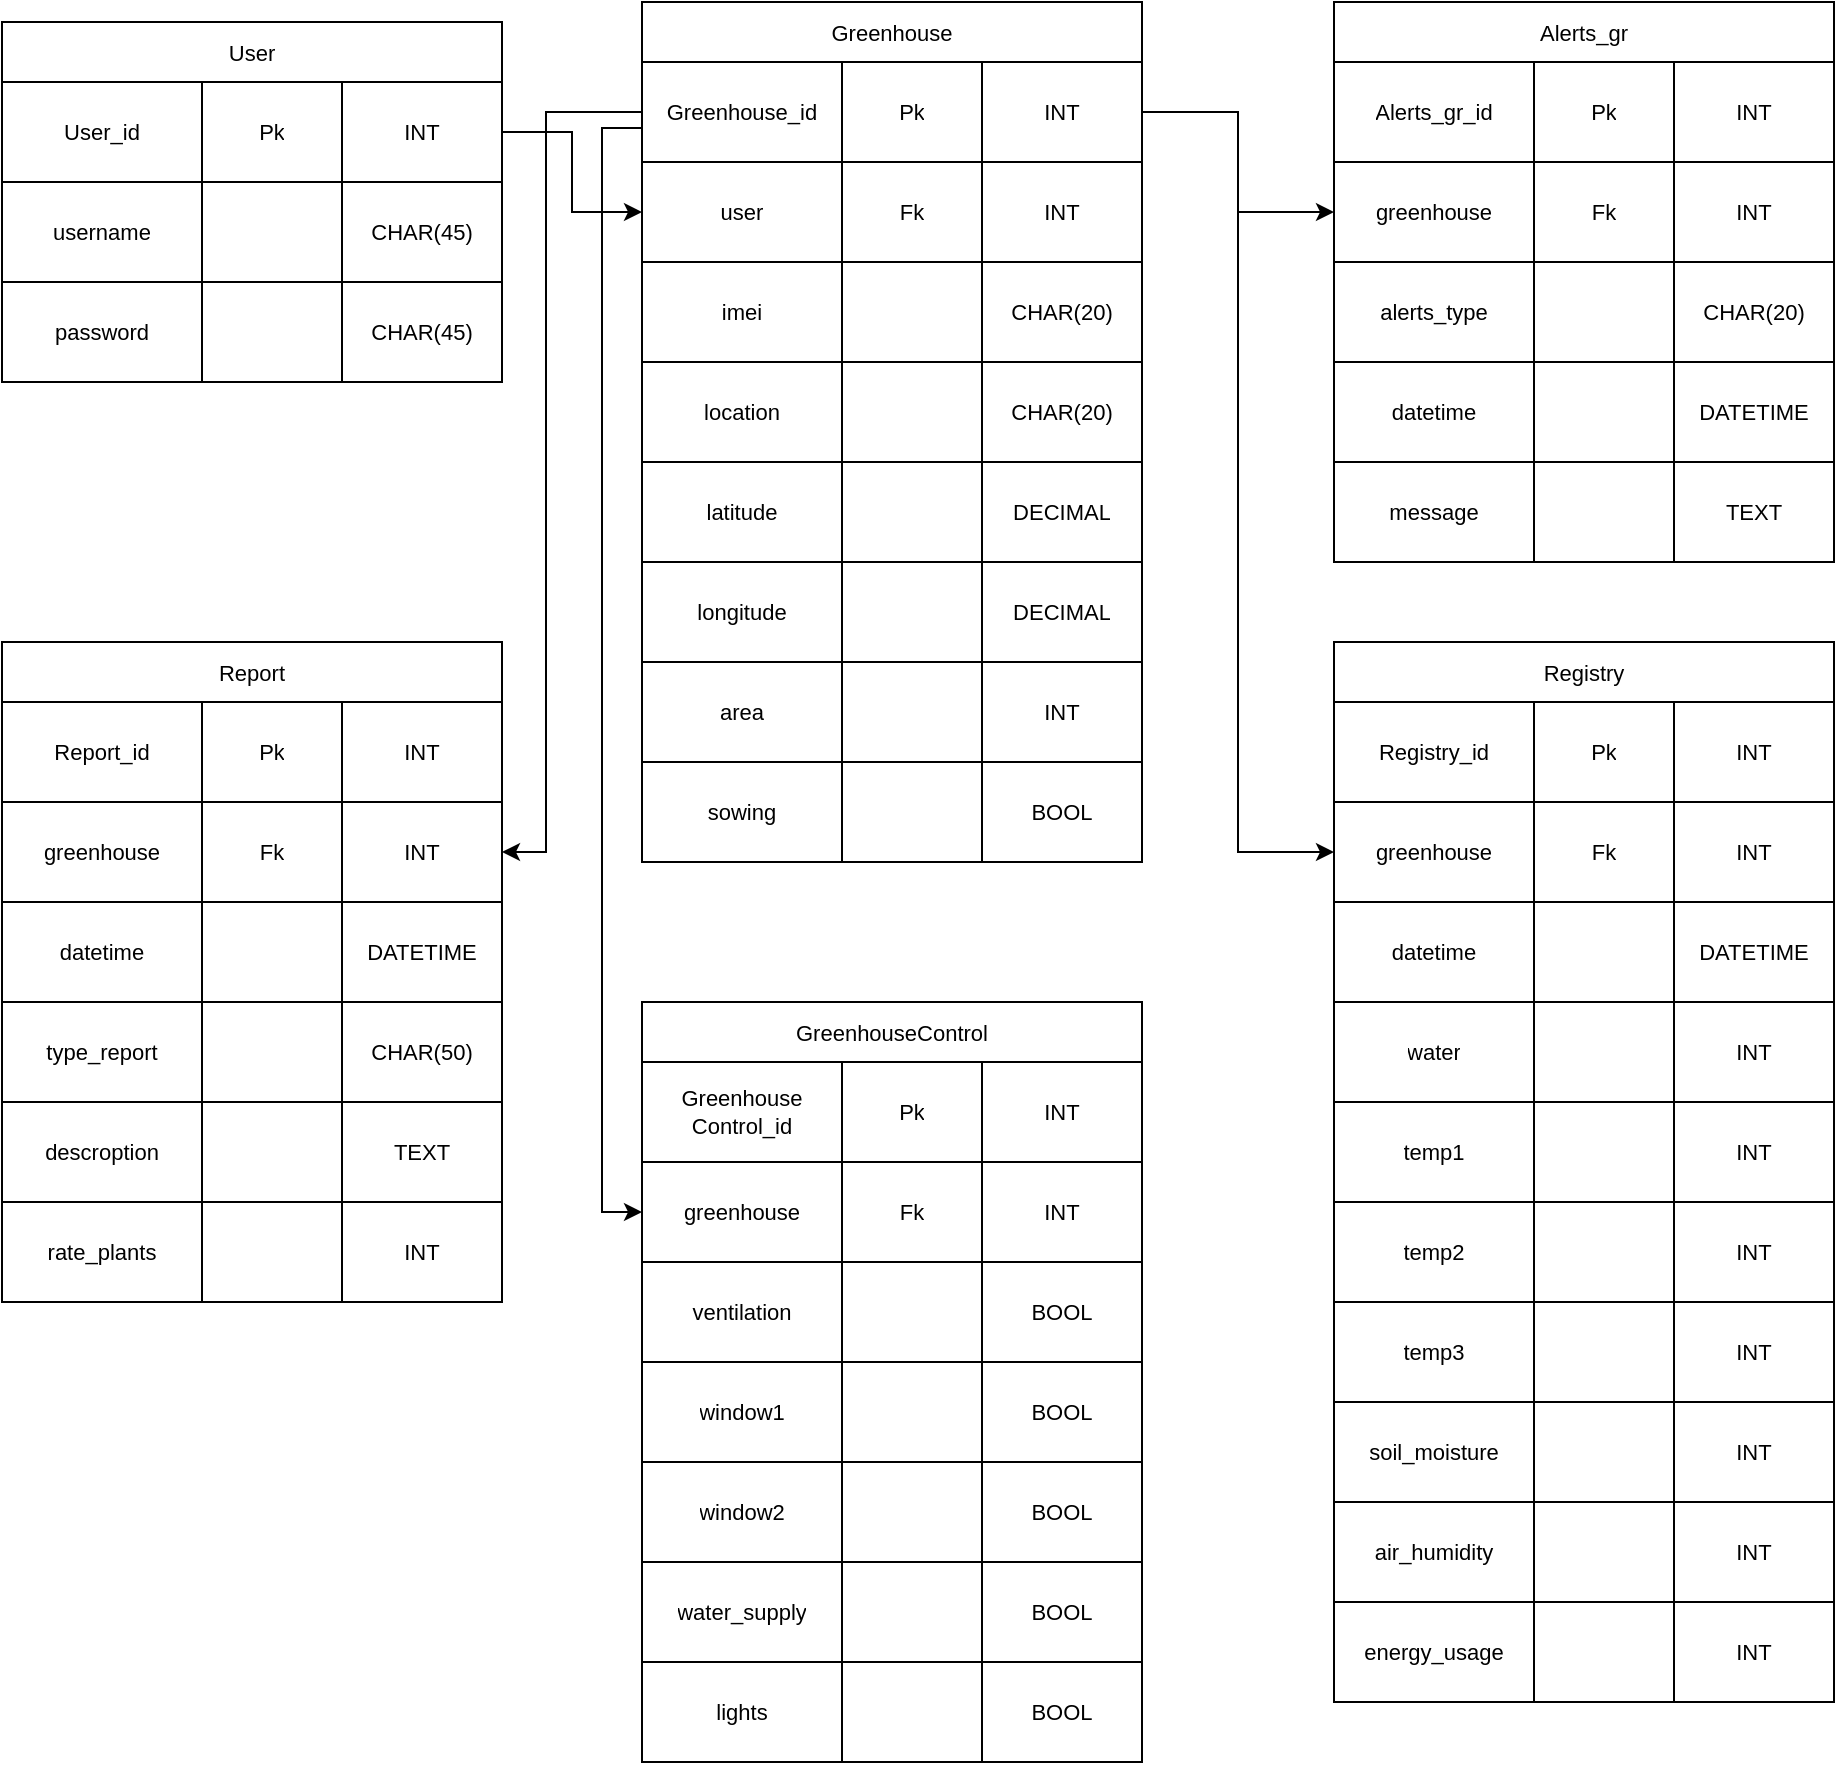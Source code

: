 <mxfile version="24.1.0" type="device">
  <diagram name="Страница — 1" id="nNfx-vV1hShtOd783kGf">
    <mxGraphModel dx="1746" dy="991" grid="0" gridSize="10" guides="1" tooltips="1" connect="1" arrows="1" fold="1" page="0" pageScale="1" pageWidth="827" pageHeight="1169" math="0" shadow="0">
      <root>
        <mxCell id="0" />
        <mxCell id="1" parent="0" />
        <mxCell id="SkcSY4S7GJKtiJHQgHpd-27" value="User" style="shape=table;startSize=30;container=1;collapsible=0;childLayout=tableLayout;strokeColor=default;fontSize=11;strokeWidth=1;" parent="1" vertex="1">
          <mxGeometry x="450" y="30" width="250" height="180" as="geometry" />
        </mxCell>
        <mxCell id="SkcSY4S7GJKtiJHQgHpd-28" value="" style="shape=tableRow;horizontal=0;startSize=0;swimlaneHead=0;swimlaneBody=0;strokeColor=inherit;top=0;left=0;bottom=0;right=0;collapsible=0;dropTarget=0;fillColor=none;points=[[0,0.5],[1,0.5]];portConstraint=eastwest;fontSize=11;strokeWidth=1;" parent="SkcSY4S7GJKtiJHQgHpd-27" vertex="1">
          <mxGeometry y="30" width="250" height="50" as="geometry" />
        </mxCell>
        <mxCell id="SkcSY4S7GJKtiJHQgHpd-29" value="&lt;font style=&quot;font-size: 11px;&quot;&gt;User_id&lt;/font&gt;" style="shape=partialRectangle;html=1;whiteSpace=wrap;connectable=0;strokeColor=inherit;overflow=hidden;fillColor=none;top=0;left=0;bottom=0;right=0;pointerEvents=1;fontSize=11;strokeWidth=1;" parent="SkcSY4S7GJKtiJHQgHpd-28" vertex="1">
          <mxGeometry width="100" height="50" as="geometry">
            <mxRectangle width="100" height="50" as="alternateBounds" />
          </mxGeometry>
        </mxCell>
        <mxCell id="SkcSY4S7GJKtiJHQgHpd-30" value="Pk" style="shape=partialRectangle;html=1;whiteSpace=wrap;connectable=0;strokeColor=inherit;overflow=hidden;fillColor=none;top=0;left=0;bottom=0;right=0;pointerEvents=1;fontSize=11;strokeWidth=1;" parent="SkcSY4S7GJKtiJHQgHpd-28" vertex="1">
          <mxGeometry x="100" width="70" height="50" as="geometry">
            <mxRectangle width="70" height="50" as="alternateBounds" />
          </mxGeometry>
        </mxCell>
        <mxCell id="SkcSY4S7GJKtiJHQgHpd-31" value="INT" style="shape=partialRectangle;html=1;whiteSpace=wrap;connectable=0;strokeColor=inherit;overflow=hidden;fillColor=none;top=0;left=0;bottom=0;right=0;pointerEvents=1;fontSize=11;strokeWidth=1;" parent="SkcSY4S7GJKtiJHQgHpd-28" vertex="1">
          <mxGeometry x="170" width="80" height="50" as="geometry">
            <mxRectangle width="80" height="50" as="alternateBounds" />
          </mxGeometry>
        </mxCell>
        <mxCell id="SkcSY4S7GJKtiJHQgHpd-32" value="" style="shape=tableRow;horizontal=0;startSize=0;swimlaneHead=0;swimlaneBody=0;strokeColor=inherit;top=0;left=0;bottom=0;right=0;collapsible=0;dropTarget=0;fillColor=none;points=[[0,0.5],[1,0.5]];portConstraint=eastwest;fontSize=11;strokeWidth=1;" parent="SkcSY4S7GJKtiJHQgHpd-27" vertex="1">
          <mxGeometry y="80" width="250" height="50" as="geometry" />
        </mxCell>
        <mxCell id="SkcSY4S7GJKtiJHQgHpd-33" value="username" style="shape=partialRectangle;html=1;whiteSpace=wrap;connectable=0;strokeColor=inherit;overflow=hidden;fillColor=none;top=0;left=0;bottom=0;right=0;pointerEvents=1;fontSize=11;strokeWidth=1;" parent="SkcSY4S7GJKtiJHQgHpd-32" vertex="1">
          <mxGeometry width="100" height="50" as="geometry">
            <mxRectangle width="100" height="50" as="alternateBounds" />
          </mxGeometry>
        </mxCell>
        <mxCell id="SkcSY4S7GJKtiJHQgHpd-34" value="" style="shape=partialRectangle;html=1;whiteSpace=wrap;connectable=0;strokeColor=inherit;overflow=hidden;fillColor=none;top=0;left=0;bottom=0;right=0;pointerEvents=1;fontSize=11;strokeWidth=1;" parent="SkcSY4S7GJKtiJHQgHpd-32" vertex="1">
          <mxGeometry x="100" width="70" height="50" as="geometry">
            <mxRectangle width="70" height="50" as="alternateBounds" />
          </mxGeometry>
        </mxCell>
        <mxCell id="SkcSY4S7GJKtiJHQgHpd-35" value="CHAR(45)" style="shape=partialRectangle;html=1;whiteSpace=wrap;connectable=0;strokeColor=inherit;overflow=hidden;fillColor=none;top=0;left=0;bottom=0;right=0;pointerEvents=1;fontSize=11;strokeWidth=1;" parent="SkcSY4S7GJKtiJHQgHpd-32" vertex="1">
          <mxGeometry x="170" width="80" height="50" as="geometry">
            <mxRectangle width="80" height="50" as="alternateBounds" />
          </mxGeometry>
        </mxCell>
        <mxCell id="SkcSY4S7GJKtiJHQgHpd-36" value="" style="shape=tableRow;horizontal=0;startSize=0;swimlaneHead=0;swimlaneBody=0;strokeColor=inherit;top=0;left=0;bottom=0;right=0;collapsible=0;dropTarget=0;fillColor=none;points=[[0,0.5],[1,0.5]];portConstraint=eastwest;fontSize=11;strokeWidth=1;" parent="SkcSY4S7GJKtiJHQgHpd-27" vertex="1">
          <mxGeometry y="130" width="250" height="50" as="geometry" />
        </mxCell>
        <mxCell id="SkcSY4S7GJKtiJHQgHpd-37" value="password" style="shape=partialRectangle;html=1;whiteSpace=wrap;connectable=0;strokeColor=inherit;overflow=hidden;fillColor=none;top=0;left=0;bottom=0;right=0;pointerEvents=1;fontSize=11;strokeWidth=1;" parent="SkcSY4S7GJKtiJHQgHpd-36" vertex="1">
          <mxGeometry width="100" height="50" as="geometry">
            <mxRectangle width="100" height="50" as="alternateBounds" />
          </mxGeometry>
        </mxCell>
        <mxCell id="SkcSY4S7GJKtiJHQgHpd-38" value="" style="shape=partialRectangle;html=1;whiteSpace=wrap;connectable=0;strokeColor=inherit;overflow=hidden;fillColor=none;top=0;left=0;bottom=0;right=0;pointerEvents=1;fontSize=11;strokeWidth=1;" parent="SkcSY4S7GJKtiJHQgHpd-36" vertex="1">
          <mxGeometry x="100" width="70" height="50" as="geometry">
            <mxRectangle width="70" height="50" as="alternateBounds" />
          </mxGeometry>
        </mxCell>
        <mxCell id="SkcSY4S7GJKtiJHQgHpd-39" value="CHAR(45)" style="shape=partialRectangle;html=1;whiteSpace=wrap;connectable=0;strokeColor=inherit;overflow=hidden;fillColor=none;top=0;left=0;bottom=0;right=0;pointerEvents=1;fontSize=11;strokeWidth=1;" parent="SkcSY4S7GJKtiJHQgHpd-36" vertex="1">
          <mxGeometry x="170" width="80" height="50" as="geometry">
            <mxRectangle width="80" height="50" as="alternateBounds" />
          </mxGeometry>
        </mxCell>
        <mxCell id="SkcSY4S7GJKtiJHQgHpd-105" value="Greenhouse" style="shape=table;startSize=30;container=1;collapsible=0;childLayout=tableLayout;strokeColor=default;fontSize=11;strokeWidth=1;" parent="1" vertex="1">
          <mxGeometry x="770" y="20" width="250" height="430" as="geometry" />
        </mxCell>
        <mxCell id="SkcSY4S7GJKtiJHQgHpd-106" value="" style="shape=tableRow;horizontal=0;startSize=0;swimlaneHead=0;swimlaneBody=0;strokeColor=inherit;top=0;left=0;bottom=0;right=0;collapsible=0;dropTarget=0;fillColor=none;points=[[0,0.5],[1,0.5]];portConstraint=eastwest;fontSize=11;strokeWidth=1;" parent="SkcSY4S7GJKtiJHQgHpd-105" vertex="1">
          <mxGeometry y="30" width="250" height="50" as="geometry" />
        </mxCell>
        <mxCell id="SkcSY4S7GJKtiJHQgHpd-107" value="&lt;font style=&quot;font-size: 11px;&quot;&gt;Greenhouse_id&lt;/font&gt;" style="shape=partialRectangle;html=1;whiteSpace=wrap;connectable=0;strokeColor=inherit;overflow=hidden;fillColor=none;top=0;left=0;bottom=0;right=0;pointerEvents=1;fontSize=11;strokeWidth=1;" parent="SkcSY4S7GJKtiJHQgHpd-106" vertex="1">
          <mxGeometry width="100" height="50" as="geometry">
            <mxRectangle width="100" height="50" as="alternateBounds" />
          </mxGeometry>
        </mxCell>
        <mxCell id="SkcSY4S7GJKtiJHQgHpd-108" value="Pk" style="shape=partialRectangle;html=1;whiteSpace=wrap;connectable=0;strokeColor=inherit;overflow=hidden;fillColor=none;top=0;left=0;bottom=0;right=0;pointerEvents=1;fontSize=11;strokeWidth=1;" parent="SkcSY4S7GJKtiJHQgHpd-106" vertex="1">
          <mxGeometry x="100" width="70" height="50" as="geometry">
            <mxRectangle width="70" height="50" as="alternateBounds" />
          </mxGeometry>
        </mxCell>
        <mxCell id="SkcSY4S7GJKtiJHQgHpd-109" value="INT" style="shape=partialRectangle;html=1;whiteSpace=wrap;connectable=0;strokeColor=inherit;overflow=hidden;fillColor=none;top=0;left=0;bottom=0;right=0;pointerEvents=1;fontSize=11;strokeWidth=1;" parent="SkcSY4S7GJKtiJHQgHpd-106" vertex="1">
          <mxGeometry x="170" width="80" height="50" as="geometry">
            <mxRectangle width="80" height="50" as="alternateBounds" />
          </mxGeometry>
        </mxCell>
        <mxCell id="SkcSY4S7GJKtiJHQgHpd-110" value="" style="shape=tableRow;horizontal=0;startSize=0;swimlaneHead=0;swimlaneBody=0;strokeColor=inherit;top=0;left=0;bottom=0;right=0;collapsible=0;dropTarget=0;fillColor=none;points=[[0,0.5],[1,0.5]];portConstraint=eastwest;fontSize=11;strokeWidth=1;" parent="SkcSY4S7GJKtiJHQgHpd-105" vertex="1">
          <mxGeometry y="80" width="250" height="50" as="geometry" />
        </mxCell>
        <mxCell id="SkcSY4S7GJKtiJHQgHpd-111" value="user" style="shape=partialRectangle;html=1;whiteSpace=wrap;connectable=0;strokeColor=inherit;overflow=hidden;fillColor=none;top=0;left=0;bottom=0;right=0;pointerEvents=1;fontSize=11;strokeWidth=1;" parent="SkcSY4S7GJKtiJHQgHpd-110" vertex="1">
          <mxGeometry width="100" height="50" as="geometry">
            <mxRectangle width="100" height="50" as="alternateBounds" />
          </mxGeometry>
        </mxCell>
        <mxCell id="SkcSY4S7GJKtiJHQgHpd-112" value="Fk" style="shape=partialRectangle;html=1;whiteSpace=wrap;connectable=0;strokeColor=inherit;overflow=hidden;fillColor=none;top=0;left=0;bottom=0;right=0;pointerEvents=1;fontSize=11;strokeWidth=1;" parent="SkcSY4S7GJKtiJHQgHpd-110" vertex="1">
          <mxGeometry x="100" width="70" height="50" as="geometry">
            <mxRectangle width="70" height="50" as="alternateBounds" />
          </mxGeometry>
        </mxCell>
        <mxCell id="SkcSY4S7GJKtiJHQgHpd-113" value="INT" style="shape=partialRectangle;html=1;whiteSpace=wrap;connectable=0;strokeColor=inherit;overflow=hidden;fillColor=none;top=0;left=0;bottom=0;right=0;pointerEvents=1;fontSize=11;strokeWidth=1;" parent="SkcSY4S7GJKtiJHQgHpd-110" vertex="1">
          <mxGeometry x="170" width="80" height="50" as="geometry">
            <mxRectangle width="80" height="50" as="alternateBounds" />
          </mxGeometry>
        </mxCell>
        <mxCell id="SkcSY4S7GJKtiJHQgHpd-114" value="" style="shape=tableRow;horizontal=0;startSize=0;swimlaneHead=0;swimlaneBody=0;strokeColor=inherit;top=0;left=0;bottom=0;right=0;collapsible=0;dropTarget=0;fillColor=none;points=[[0,0.5],[1,0.5]];portConstraint=eastwest;fontSize=11;strokeWidth=1;" parent="SkcSY4S7GJKtiJHQgHpd-105" vertex="1">
          <mxGeometry y="130" width="250" height="50" as="geometry" />
        </mxCell>
        <mxCell id="SkcSY4S7GJKtiJHQgHpd-115" value="imei" style="shape=partialRectangle;html=1;whiteSpace=wrap;connectable=0;strokeColor=inherit;overflow=hidden;fillColor=none;top=0;left=0;bottom=0;right=0;pointerEvents=1;fontSize=11;strokeWidth=1;" parent="SkcSY4S7GJKtiJHQgHpd-114" vertex="1">
          <mxGeometry width="100" height="50" as="geometry">
            <mxRectangle width="100" height="50" as="alternateBounds" />
          </mxGeometry>
        </mxCell>
        <mxCell id="SkcSY4S7GJKtiJHQgHpd-116" value="" style="shape=partialRectangle;html=1;whiteSpace=wrap;connectable=0;strokeColor=inherit;overflow=hidden;fillColor=none;top=0;left=0;bottom=0;right=0;pointerEvents=1;fontSize=11;strokeWidth=1;" parent="SkcSY4S7GJKtiJHQgHpd-114" vertex="1">
          <mxGeometry x="100" width="70" height="50" as="geometry">
            <mxRectangle width="70" height="50" as="alternateBounds" />
          </mxGeometry>
        </mxCell>
        <mxCell id="SkcSY4S7GJKtiJHQgHpd-117" value="CHAR(20)" style="shape=partialRectangle;html=1;whiteSpace=wrap;connectable=0;strokeColor=inherit;overflow=hidden;fillColor=none;top=0;left=0;bottom=0;right=0;pointerEvents=1;fontSize=11;strokeWidth=1;" parent="SkcSY4S7GJKtiJHQgHpd-114" vertex="1">
          <mxGeometry x="170" width="80" height="50" as="geometry">
            <mxRectangle width="80" height="50" as="alternateBounds" />
          </mxGeometry>
        </mxCell>
        <mxCell id="SkcSY4S7GJKtiJHQgHpd-118" value="" style="shape=tableRow;horizontal=0;startSize=0;swimlaneHead=0;swimlaneBody=0;strokeColor=inherit;top=0;left=0;bottom=0;right=0;collapsible=0;dropTarget=0;fillColor=none;points=[[0,0.5],[1,0.5]];portConstraint=eastwest;fontSize=11;strokeWidth=1;" parent="SkcSY4S7GJKtiJHQgHpd-105" vertex="1">
          <mxGeometry y="180" width="250" height="50" as="geometry" />
        </mxCell>
        <mxCell id="SkcSY4S7GJKtiJHQgHpd-119" value="location" style="shape=partialRectangle;html=1;whiteSpace=wrap;connectable=0;strokeColor=inherit;overflow=hidden;fillColor=none;top=0;left=0;bottom=0;right=0;pointerEvents=1;fontSize=11;strokeWidth=1;" parent="SkcSY4S7GJKtiJHQgHpd-118" vertex="1">
          <mxGeometry width="100" height="50" as="geometry">
            <mxRectangle width="100" height="50" as="alternateBounds" />
          </mxGeometry>
        </mxCell>
        <mxCell id="SkcSY4S7GJKtiJHQgHpd-120" value="" style="shape=partialRectangle;html=1;whiteSpace=wrap;connectable=0;strokeColor=inherit;overflow=hidden;fillColor=none;top=0;left=0;bottom=0;right=0;pointerEvents=1;fontSize=11;strokeWidth=1;" parent="SkcSY4S7GJKtiJHQgHpd-118" vertex="1">
          <mxGeometry x="100" width="70" height="50" as="geometry">
            <mxRectangle width="70" height="50" as="alternateBounds" />
          </mxGeometry>
        </mxCell>
        <mxCell id="SkcSY4S7GJKtiJHQgHpd-121" value="CHAR(20)" style="shape=partialRectangle;html=1;whiteSpace=wrap;connectable=0;strokeColor=inherit;overflow=hidden;fillColor=none;top=0;left=0;bottom=0;right=0;pointerEvents=1;fontSize=11;strokeWidth=1;" parent="SkcSY4S7GJKtiJHQgHpd-118" vertex="1">
          <mxGeometry x="170" width="80" height="50" as="geometry">
            <mxRectangle width="80" height="50" as="alternateBounds" />
          </mxGeometry>
        </mxCell>
        <mxCell id="SkcSY4S7GJKtiJHQgHpd-122" value="" style="shape=tableRow;horizontal=0;startSize=0;swimlaneHead=0;swimlaneBody=0;strokeColor=inherit;top=0;left=0;bottom=0;right=0;collapsible=0;dropTarget=0;fillColor=none;points=[[0,0.5],[1,0.5]];portConstraint=eastwest;fontSize=11;strokeWidth=1;" parent="SkcSY4S7GJKtiJHQgHpd-105" vertex="1">
          <mxGeometry y="230" width="250" height="50" as="geometry" />
        </mxCell>
        <mxCell id="SkcSY4S7GJKtiJHQgHpd-123" value="latitude" style="shape=partialRectangle;html=1;whiteSpace=wrap;connectable=0;strokeColor=inherit;overflow=hidden;fillColor=none;top=0;left=0;bottom=0;right=0;pointerEvents=1;fontSize=11;strokeWidth=1;" parent="SkcSY4S7GJKtiJHQgHpd-122" vertex="1">
          <mxGeometry width="100" height="50" as="geometry">
            <mxRectangle width="100" height="50" as="alternateBounds" />
          </mxGeometry>
        </mxCell>
        <mxCell id="SkcSY4S7GJKtiJHQgHpd-124" value="" style="shape=partialRectangle;html=1;whiteSpace=wrap;connectable=0;strokeColor=inherit;overflow=hidden;fillColor=none;top=0;left=0;bottom=0;right=0;pointerEvents=1;fontSize=11;strokeWidth=1;" parent="SkcSY4S7GJKtiJHQgHpd-122" vertex="1">
          <mxGeometry x="100" width="70" height="50" as="geometry">
            <mxRectangle width="70" height="50" as="alternateBounds" />
          </mxGeometry>
        </mxCell>
        <mxCell id="SkcSY4S7GJKtiJHQgHpd-125" value="DECIMAL" style="shape=partialRectangle;html=1;whiteSpace=wrap;connectable=0;strokeColor=inherit;overflow=hidden;fillColor=none;top=0;left=0;bottom=0;right=0;pointerEvents=1;fontSize=11;strokeWidth=1;" parent="SkcSY4S7GJKtiJHQgHpd-122" vertex="1">
          <mxGeometry x="170" width="80" height="50" as="geometry">
            <mxRectangle width="80" height="50" as="alternateBounds" />
          </mxGeometry>
        </mxCell>
        <mxCell id="2jLmIpTXg5ol4Nc5_51V-1" value="" style="shape=tableRow;horizontal=0;startSize=0;swimlaneHead=0;swimlaneBody=0;strokeColor=inherit;top=0;left=0;bottom=0;right=0;collapsible=0;dropTarget=0;fillColor=none;points=[[0,0.5],[1,0.5]];portConstraint=eastwest;fontSize=11;strokeWidth=1;" vertex="1" parent="SkcSY4S7GJKtiJHQgHpd-105">
          <mxGeometry y="280" width="250" height="50" as="geometry" />
        </mxCell>
        <mxCell id="2jLmIpTXg5ol4Nc5_51V-2" value="longitude" style="shape=partialRectangle;html=1;whiteSpace=wrap;connectable=0;strokeColor=inherit;overflow=hidden;fillColor=none;top=0;left=0;bottom=0;right=0;pointerEvents=1;fontSize=11;strokeWidth=1;" vertex="1" parent="2jLmIpTXg5ol4Nc5_51V-1">
          <mxGeometry width="100" height="50" as="geometry">
            <mxRectangle width="100" height="50" as="alternateBounds" />
          </mxGeometry>
        </mxCell>
        <mxCell id="2jLmIpTXg5ol4Nc5_51V-3" value="" style="shape=partialRectangle;html=1;whiteSpace=wrap;connectable=0;strokeColor=inherit;overflow=hidden;fillColor=none;top=0;left=0;bottom=0;right=0;pointerEvents=1;fontSize=11;strokeWidth=1;" vertex="1" parent="2jLmIpTXg5ol4Nc5_51V-1">
          <mxGeometry x="100" width="70" height="50" as="geometry">
            <mxRectangle width="70" height="50" as="alternateBounds" />
          </mxGeometry>
        </mxCell>
        <mxCell id="2jLmIpTXg5ol4Nc5_51V-4" value="DECIMAL" style="shape=partialRectangle;html=1;whiteSpace=wrap;connectable=0;strokeColor=inherit;overflow=hidden;fillColor=none;top=0;left=0;bottom=0;right=0;pointerEvents=1;fontSize=11;strokeWidth=1;" vertex="1" parent="2jLmIpTXg5ol4Nc5_51V-1">
          <mxGeometry x="170" width="80" height="50" as="geometry">
            <mxRectangle width="80" height="50" as="alternateBounds" />
          </mxGeometry>
        </mxCell>
        <mxCell id="2jLmIpTXg5ol4Nc5_51V-5" value="" style="shape=tableRow;horizontal=0;startSize=0;swimlaneHead=0;swimlaneBody=0;strokeColor=inherit;top=0;left=0;bottom=0;right=0;collapsible=0;dropTarget=0;fillColor=none;points=[[0,0.5],[1,0.5]];portConstraint=eastwest;fontSize=11;strokeWidth=1;" vertex="1" parent="SkcSY4S7GJKtiJHQgHpd-105">
          <mxGeometry y="330" width="250" height="50" as="geometry" />
        </mxCell>
        <mxCell id="2jLmIpTXg5ol4Nc5_51V-6" value="area" style="shape=partialRectangle;html=1;whiteSpace=wrap;connectable=0;strokeColor=inherit;overflow=hidden;fillColor=none;top=0;left=0;bottom=0;right=0;pointerEvents=1;fontSize=11;strokeWidth=1;" vertex="1" parent="2jLmIpTXg5ol4Nc5_51V-5">
          <mxGeometry width="100" height="50" as="geometry">
            <mxRectangle width="100" height="50" as="alternateBounds" />
          </mxGeometry>
        </mxCell>
        <mxCell id="2jLmIpTXg5ol4Nc5_51V-7" value="" style="shape=partialRectangle;html=1;whiteSpace=wrap;connectable=0;strokeColor=inherit;overflow=hidden;fillColor=none;top=0;left=0;bottom=0;right=0;pointerEvents=1;fontSize=11;strokeWidth=1;" vertex="1" parent="2jLmIpTXg5ol4Nc5_51V-5">
          <mxGeometry x="100" width="70" height="50" as="geometry">
            <mxRectangle width="70" height="50" as="alternateBounds" />
          </mxGeometry>
        </mxCell>
        <mxCell id="2jLmIpTXg5ol4Nc5_51V-8" value="INT" style="shape=partialRectangle;html=1;whiteSpace=wrap;connectable=0;strokeColor=inherit;overflow=hidden;fillColor=none;top=0;left=0;bottom=0;right=0;pointerEvents=1;fontSize=11;strokeWidth=1;" vertex="1" parent="2jLmIpTXg5ol4Nc5_51V-5">
          <mxGeometry x="170" width="80" height="50" as="geometry">
            <mxRectangle width="80" height="50" as="alternateBounds" />
          </mxGeometry>
        </mxCell>
        <mxCell id="2jLmIpTXg5ol4Nc5_51V-9" value="" style="shape=tableRow;horizontal=0;startSize=0;swimlaneHead=0;swimlaneBody=0;strokeColor=inherit;top=0;left=0;bottom=0;right=0;collapsible=0;dropTarget=0;fillColor=none;points=[[0,0.5],[1,0.5]];portConstraint=eastwest;fontSize=11;strokeWidth=1;" vertex="1" parent="SkcSY4S7GJKtiJHQgHpd-105">
          <mxGeometry y="380" width="250" height="50" as="geometry" />
        </mxCell>
        <mxCell id="2jLmIpTXg5ol4Nc5_51V-10" value="sowing" style="shape=partialRectangle;html=1;whiteSpace=wrap;connectable=0;strokeColor=inherit;overflow=hidden;fillColor=none;top=0;left=0;bottom=0;right=0;pointerEvents=1;fontSize=11;strokeWidth=1;" vertex="1" parent="2jLmIpTXg5ol4Nc5_51V-9">
          <mxGeometry width="100" height="50" as="geometry">
            <mxRectangle width="100" height="50" as="alternateBounds" />
          </mxGeometry>
        </mxCell>
        <mxCell id="2jLmIpTXg5ol4Nc5_51V-11" value="" style="shape=partialRectangle;html=1;whiteSpace=wrap;connectable=0;strokeColor=inherit;overflow=hidden;fillColor=none;top=0;left=0;bottom=0;right=0;pointerEvents=1;fontSize=11;strokeWidth=1;" vertex="1" parent="2jLmIpTXg5ol4Nc5_51V-9">
          <mxGeometry x="100" width="70" height="50" as="geometry">
            <mxRectangle width="70" height="50" as="alternateBounds" />
          </mxGeometry>
        </mxCell>
        <mxCell id="2jLmIpTXg5ol4Nc5_51V-12" value="BOOL" style="shape=partialRectangle;html=1;whiteSpace=wrap;connectable=0;strokeColor=inherit;overflow=hidden;fillColor=none;top=0;left=0;bottom=0;right=0;pointerEvents=1;fontSize=11;strokeWidth=1;" vertex="1" parent="2jLmIpTXg5ol4Nc5_51V-9">
          <mxGeometry x="170" width="80" height="50" as="geometry">
            <mxRectangle width="80" height="50" as="alternateBounds" />
          </mxGeometry>
        </mxCell>
        <mxCell id="SkcSY4S7GJKtiJHQgHpd-147" style="edgeStyle=orthogonalEdgeStyle;rounded=0;orthogonalLoop=1;jettySize=auto;html=1;exitX=1;exitY=0.5;exitDx=0;exitDy=0;entryX=0;entryY=0.5;entryDx=0;entryDy=0;fontSize=11;" parent="1" source="SkcSY4S7GJKtiJHQgHpd-28" target="SkcSY4S7GJKtiJHQgHpd-110" edge="1">
          <mxGeometry relative="1" as="geometry" />
        </mxCell>
        <mxCell id="2jLmIpTXg5ol4Nc5_51V-13" value="Alerts_gr" style="shape=table;startSize=30;container=1;collapsible=0;childLayout=tableLayout;strokeColor=default;fontSize=11;strokeWidth=1;" vertex="1" parent="1">
          <mxGeometry x="1116" y="20" width="250" height="280" as="geometry" />
        </mxCell>
        <mxCell id="2jLmIpTXg5ol4Nc5_51V-14" value="" style="shape=tableRow;horizontal=0;startSize=0;swimlaneHead=0;swimlaneBody=0;strokeColor=inherit;top=0;left=0;bottom=0;right=0;collapsible=0;dropTarget=0;fillColor=none;points=[[0,0.5],[1,0.5]];portConstraint=eastwest;fontSize=11;strokeWidth=1;" vertex="1" parent="2jLmIpTXg5ol4Nc5_51V-13">
          <mxGeometry y="30" width="250" height="50" as="geometry" />
        </mxCell>
        <mxCell id="2jLmIpTXg5ol4Nc5_51V-15" value="&lt;font style=&quot;font-size: 11px;&quot;&gt;Alerts_gr_id&lt;/font&gt;" style="shape=partialRectangle;html=1;whiteSpace=wrap;connectable=0;strokeColor=inherit;overflow=hidden;fillColor=none;top=0;left=0;bottom=0;right=0;pointerEvents=1;fontSize=11;strokeWidth=1;" vertex="1" parent="2jLmIpTXg5ol4Nc5_51V-14">
          <mxGeometry width="100" height="50" as="geometry">
            <mxRectangle width="100" height="50" as="alternateBounds" />
          </mxGeometry>
        </mxCell>
        <mxCell id="2jLmIpTXg5ol4Nc5_51V-16" value="Pk" style="shape=partialRectangle;html=1;whiteSpace=wrap;connectable=0;strokeColor=inherit;overflow=hidden;fillColor=none;top=0;left=0;bottom=0;right=0;pointerEvents=1;fontSize=11;strokeWidth=1;" vertex="1" parent="2jLmIpTXg5ol4Nc5_51V-14">
          <mxGeometry x="100" width="70" height="50" as="geometry">
            <mxRectangle width="70" height="50" as="alternateBounds" />
          </mxGeometry>
        </mxCell>
        <mxCell id="2jLmIpTXg5ol4Nc5_51V-17" value="INT" style="shape=partialRectangle;html=1;whiteSpace=wrap;connectable=0;strokeColor=inherit;overflow=hidden;fillColor=none;top=0;left=0;bottom=0;right=0;pointerEvents=1;fontSize=11;strokeWidth=1;" vertex="1" parent="2jLmIpTXg5ol4Nc5_51V-14">
          <mxGeometry x="170" width="80" height="50" as="geometry">
            <mxRectangle width="80" height="50" as="alternateBounds" />
          </mxGeometry>
        </mxCell>
        <mxCell id="2jLmIpTXg5ol4Nc5_51V-18" value="" style="shape=tableRow;horizontal=0;startSize=0;swimlaneHead=0;swimlaneBody=0;strokeColor=inherit;top=0;left=0;bottom=0;right=0;collapsible=0;dropTarget=0;fillColor=none;points=[[0,0.5],[1,0.5]];portConstraint=eastwest;fontSize=11;strokeWidth=1;" vertex="1" parent="2jLmIpTXg5ol4Nc5_51V-13">
          <mxGeometry y="80" width="250" height="50" as="geometry" />
        </mxCell>
        <mxCell id="2jLmIpTXg5ol4Nc5_51V-19" value="greenhouse" style="shape=partialRectangle;html=1;whiteSpace=wrap;connectable=0;strokeColor=inherit;overflow=hidden;fillColor=none;top=0;left=0;bottom=0;right=0;pointerEvents=1;fontSize=11;strokeWidth=1;" vertex="1" parent="2jLmIpTXg5ol4Nc5_51V-18">
          <mxGeometry width="100" height="50" as="geometry">
            <mxRectangle width="100" height="50" as="alternateBounds" />
          </mxGeometry>
        </mxCell>
        <mxCell id="2jLmIpTXg5ol4Nc5_51V-20" value="Fk" style="shape=partialRectangle;html=1;whiteSpace=wrap;connectable=0;strokeColor=inherit;overflow=hidden;fillColor=none;top=0;left=0;bottom=0;right=0;pointerEvents=1;fontSize=11;strokeWidth=1;" vertex="1" parent="2jLmIpTXg5ol4Nc5_51V-18">
          <mxGeometry x="100" width="70" height="50" as="geometry">
            <mxRectangle width="70" height="50" as="alternateBounds" />
          </mxGeometry>
        </mxCell>
        <mxCell id="2jLmIpTXg5ol4Nc5_51V-21" value="INT" style="shape=partialRectangle;html=1;whiteSpace=wrap;connectable=0;strokeColor=inherit;overflow=hidden;fillColor=none;top=0;left=0;bottom=0;right=0;pointerEvents=1;fontSize=11;strokeWidth=1;" vertex="1" parent="2jLmIpTXg5ol4Nc5_51V-18">
          <mxGeometry x="170" width="80" height="50" as="geometry">
            <mxRectangle width="80" height="50" as="alternateBounds" />
          </mxGeometry>
        </mxCell>
        <mxCell id="2jLmIpTXg5ol4Nc5_51V-22" value="" style="shape=tableRow;horizontal=0;startSize=0;swimlaneHead=0;swimlaneBody=0;strokeColor=inherit;top=0;left=0;bottom=0;right=0;collapsible=0;dropTarget=0;fillColor=none;points=[[0,0.5],[1,0.5]];portConstraint=eastwest;fontSize=11;strokeWidth=1;" vertex="1" parent="2jLmIpTXg5ol4Nc5_51V-13">
          <mxGeometry y="130" width="250" height="50" as="geometry" />
        </mxCell>
        <mxCell id="2jLmIpTXg5ol4Nc5_51V-23" value="alerts_type" style="shape=partialRectangle;html=1;whiteSpace=wrap;connectable=0;strokeColor=inherit;overflow=hidden;fillColor=none;top=0;left=0;bottom=0;right=0;pointerEvents=1;fontSize=11;strokeWidth=1;" vertex="1" parent="2jLmIpTXg5ol4Nc5_51V-22">
          <mxGeometry width="100" height="50" as="geometry">
            <mxRectangle width="100" height="50" as="alternateBounds" />
          </mxGeometry>
        </mxCell>
        <mxCell id="2jLmIpTXg5ol4Nc5_51V-24" value="" style="shape=partialRectangle;html=1;whiteSpace=wrap;connectable=0;strokeColor=inherit;overflow=hidden;fillColor=none;top=0;left=0;bottom=0;right=0;pointerEvents=1;fontSize=11;strokeWidth=1;" vertex="1" parent="2jLmIpTXg5ol4Nc5_51V-22">
          <mxGeometry x="100" width="70" height="50" as="geometry">
            <mxRectangle width="70" height="50" as="alternateBounds" />
          </mxGeometry>
        </mxCell>
        <mxCell id="2jLmIpTXg5ol4Nc5_51V-25" value="CHAR(20)" style="shape=partialRectangle;html=1;whiteSpace=wrap;connectable=0;strokeColor=inherit;overflow=hidden;fillColor=none;top=0;left=0;bottom=0;right=0;pointerEvents=1;fontSize=11;strokeWidth=1;" vertex="1" parent="2jLmIpTXg5ol4Nc5_51V-22">
          <mxGeometry x="170" width="80" height="50" as="geometry">
            <mxRectangle width="80" height="50" as="alternateBounds" />
          </mxGeometry>
        </mxCell>
        <mxCell id="2jLmIpTXg5ol4Nc5_51V-26" value="" style="shape=tableRow;horizontal=0;startSize=0;swimlaneHead=0;swimlaneBody=0;strokeColor=inherit;top=0;left=0;bottom=0;right=0;collapsible=0;dropTarget=0;fillColor=none;points=[[0,0.5],[1,0.5]];portConstraint=eastwest;fontSize=11;strokeWidth=1;" vertex="1" parent="2jLmIpTXg5ol4Nc5_51V-13">
          <mxGeometry y="180" width="250" height="50" as="geometry" />
        </mxCell>
        <mxCell id="2jLmIpTXg5ol4Nc5_51V-27" value="datetime" style="shape=partialRectangle;html=1;whiteSpace=wrap;connectable=0;strokeColor=inherit;overflow=hidden;fillColor=none;top=0;left=0;bottom=0;right=0;pointerEvents=1;fontSize=11;strokeWidth=1;" vertex="1" parent="2jLmIpTXg5ol4Nc5_51V-26">
          <mxGeometry width="100" height="50" as="geometry">
            <mxRectangle width="100" height="50" as="alternateBounds" />
          </mxGeometry>
        </mxCell>
        <mxCell id="2jLmIpTXg5ol4Nc5_51V-28" value="" style="shape=partialRectangle;html=1;whiteSpace=wrap;connectable=0;strokeColor=inherit;overflow=hidden;fillColor=none;top=0;left=0;bottom=0;right=0;pointerEvents=1;fontSize=11;strokeWidth=1;" vertex="1" parent="2jLmIpTXg5ol4Nc5_51V-26">
          <mxGeometry x="100" width="70" height="50" as="geometry">
            <mxRectangle width="70" height="50" as="alternateBounds" />
          </mxGeometry>
        </mxCell>
        <mxCell id="2jLmIpTXg5ol4Nc5_51V-29" value="DATETIME" style="shape=partialRectangle;html=1;whiteSpace=wrap;connectable=0;strokeColor=inherit;overflow=hidden;fillColor=none;top=0;left=0;bottom=0;right=0;pointerEvents=1;fontSize=11;strokeWidth=1;" vertex="1" parent="2jLmIpTXg5ol4Nc5_51V-26">
          <mxGeometry x="170" width="80" height="50" as="geometry">
            <mxRectangle width="80" height="50" as="alternateBounds" />
          </mxGeometry>
        </mxCell>
        <mxCell id="2jLmIpTXg5ol4Nc5_51V-30" value="" style="shape=tableRow;horizontal=0;startSize=0;swimlaneHead=0;swimlaneBody=0;strokeColor=inherit;top=0;left=0;bottom=0;right=0;collapsible=0;dropTarget=0;fillColor=none;points=[[0,0.5],[1,0.5]];portConstraint=eastwest;fontSize=11;strokeWidth=1;" vertex="1" parent="2jLmIpTXg5ol4Nc5_51V-13">
          <mxGeometry y="230" width="250" height="50" as="geometry" />
        </mxCell>
        <mxCell id="2jLmIpTXg5ol4Nc5_51V-31" value="message" style="shape=partialRectangle;html=1;whiteSpace=wrap;connectable=0;strokeColor=inherit;overflow=hidden;fillColor=none;top=0;left=0;bottom=0;right=0;pointerEvents=1;fontSize=11;strokeWidth=1;" vertex="1" parent="2jLmIpTXg5ol4Nc5_51V-30">
          <mxGeometry width="100" height="50" as="geometry">
            <mxRectangle width="100" height="50" as="alternateBounds" />
          </mxGeometry>
        </mxCell>
        <mxCell id="2jLmIpTXg5ol4Nc5_51V-32" value="" style="shape=partialRectangle;html=1;whiteSpace=wrap;connectable=0;strokeColor=inherit;overflow=hidden;fillColor=none;top=0;left=0;bottom=0;right=0;pointerEvents=1;fontSize=11;strokeWidth=1;" vertex="1" parent="2jLmIpTXg5ol4Nc5_51V-30">
          <mxGeometry x="100" width="70" height="50" as="geometry">
            <mxRectangle width="70" height="50" as="alternateBounds" />
          </mxGeometry>
        </mxCell>
        <mxCell id="2jLmIpTXg5ol4Nc5_51V-33" value="TEXT" style="shape=partialRectangle;html=1;whiteSpace=wrap;connectable=0;strokeColor=inherit;overflow=hidden;fillColor=none;top=0;left=0;bottom=0;right=0;pointerEvents=1;fontSize=11;strokeWidth=1;" vertex="1" parent="2jLmIpTXg5ol4Nc5_51V-30">
          <mxGeometry x="170" width="80" height="50" as="geometry">
            <mxRectangle width="80" height="50" as="alternateBounds" />
          </mxGeometry>
        </mxCell>
        <mxCell id="2jLmIpTXg5ol4Nc5_51V-46" style="edgeStyle=orthogonalEdgeStyle;rounded=0;orthogonalLoop=1;jettySize=auto;html=1;exitX=1;exitY=0.5;exitDx=0;exitDy=0;entryX=0;entryY=0.5;entryDx=0;entryDy=0;" edge="1" parent="1" source="SkcSY4S7GJKtiJHQgHpd-106" target="2jLmIpTXg5ol4Nc5_51V-18">
          <mxGeometry relative="1" as="geometry" />
        </mxCell>
        <mxCell id="2jLmIpTXg5ol4Nc5_51V-83" value="Registry" style="shape=table;startSize=30;container=1;collapsible=0;childLayout=tableLayout;strokeColor=default;fontSize=11;strokeWidth=1;" vertex="1" parent="1">
          <mxGeometry x="1116" y="340" width="250" height="530" as="geometry" />
        </mxCell>
        <mxCell id="2jLmIpTXg5ol4Nc5_51V-84" value="" style="shape=tableRow;horizontal=0;startSize=0;swimlaneHead=0;swimlaneBody=0;strokeColor=inherit;top=0;left=0;bottom=0;right=0;collapsible=0;dropTarget=0;fillColor=none;points=[[0,0.5],[1,0.5]];portConstraint=eastwest;fontSize=11;strokeWidth=1;" vertex="1" parent="2jLmIpTXg5ol4Nc5_51V-83">
          <mxGeometry y="30" width="250" height="50" as="geometry" />
        </mxCell>
        <mxCell id="2jLmIpTXg5ol4Nc5_51V-85" value="&lt;span style=&quot;text-wrap: nowrap;&quot;&gt;Registry_id&lt;/span&gt;" style="shape=partialRectangle;html=1;whiteSpace=wrap;connectable=0;strokeColor=inherit;overflow=hidden;fillColor=none;top=0;left=0;bottom=0;right=0;pointerEvents=1;fontSize=11;strokeWidth=1;" vertex="1" parent="2jLmIpTXg5ol4Nc5_51V-84">
          <mxGeometry width="100" height="50" as="geometry">
            <mxRectangle width="100" height="50" as="alternateBounds" />
          </mxGeometry>
        </mxCell>
        <mxCell id="2jLmIpTXg5ol4Nc5_51V-86" value="Pk" style="shape=partialRectangle;html=1;whiteSpace=wrap;connectable=0;strokeColor=inherit;overflow=hidden;fillColor=none;top=0;left=0;bottom=0;right=0;pointerEvents=1;fontSize=11;strokeWidth=1;" vertex="1" parent="2jLmIpTXg5ol4Nc5_51V-84">
          <mxGeometry x="100" width="70" height="50" as="geometry">
            <mxRectangle width="70" height="50" as="alternateBounds" />
          </mxGeometry>
        </mxCell>
        <mxCell id="2jLmIpTXg5ol4Nc5_51V-87" value="INT" style="shape=partialRectangle;html=1;whiteSpace=wrap;connectable=0;strokeColor=inherit;overflow=hidden;fillColor=none;top=0;left=0;bottom=0;right=0;pointerEvents=1;fontSize=11;strokeWidth=1;" vertex="1" parent="2jLmIpTXg5ol4Nc5_51V-84">
          <mxGeometry x="170" width="80" height="50" as="geometry">
            <mxRectangle width="80" height="50" as="alternateBounds" />
          </mxGeometry>
        </mxCell>
        <mxCell id="2jLmIpTXg5ol4Nc5_51V-88" value="" style="shape=tableRow;horizontal=0;startSize=0;swimlaneHead=0;swimlaneBody=0;strokeColor=inherit;top=0;left=0;bottom=0;right=0;collapsible=0;dropTarget=0;fillColor=none;points=[[0,0.5],[1,0.5]];portConstraint=eastwest;fontSize=11;strokeWidth=1;" vertex="1" parent="2jLmIpTXg5ol4Nc5_51V-83">
          <mxGeometry y="80" width="250" height="50" as="geometry" />
        </mxCell>
        <mxCell id="2jLmIpTXg5ol4Nc5_51V-89" value="greenhouse" style="shape=partialRectangle;html=1;whiteSpace=wrap;connectable=0;strokeColor=inherit;overflow=hidden;fillColor=none;top=0;left=0;bottom=0;right=0;pointerEvents=1;fontSize=11;strokeWidth=1;" vertex="1" parent="2jLmIpTXg5ol4Nc5_51V-88">
          <mxGeometry width="100" height="50" as="geometry">
            <mxRectangle width="100" height="50" as="alternateBounds" />
          </mxGeometry>
        </mxCell>
        <mxCell id="2jLmIpTXg5ol4Nc5_51V-90" value="Fk" style="shape=partialRectangle;html=1;whiteSpace=wrap;connectable=0;strokeColor=inherit;overflow=hidden;fillColor=none;top=0;left=0;bottom=0;right=0;pointerEvents=1;fontSize=11;strokeWidth=1;" vertex="1" parent="2jLmIpTXg5ol4Nc5_51V-88">
          <mxGeometry x="100" width="70" height="50" as="geometry">
            <mxRectangle width="70" height="50" as="alternateBounds" />
          </mxGeometry>
        </mxCell>
        <mxCell id="2jLmIpTXg5ol4Nc5_51V-91" value="INT" style="shape=partialRectangle;html=1;whiteSpace=wrap;connectable=0;strokeColor=inherit;overflow=hidden;fillColor=none;top=0;left=0;bottom=0;right=0;pointerEvents=1;fontSize=11;strokeWidth=1;" vertex="1" parent="2jLmIpTXg5ol4Nc5_51V-88">
          <mxGeometry x="170" width="80" height="50" as="geometry">
            <mxRectangle width="80" height="50" as="alternateBounds" />
          </mxGeometry>
        </mxCell>
        <mxCell id="2jLmIpTXg5ol4Nc5_51V-96" value="" style="shape=tableRow;horizontal=0;startSize=0;swimlaneHead=0;swimlaneBody=0;strokeColor=inherit;top=0;left=0;bottom=0;right=0;collapsible=0;dropTarget=0;fillColor=none;points=[[0,0.5],[1,0.5]];portConstraint=eastwest;fontSize=11;strokeWidth=1;" vertex="1" parent="2jLmIpTXg5ol4Nc5_51V-83">
          <mxGeometry y="130" width="250" height="50" as="geometry" />
        </mxCell>
        <mxCell id="2jLmIpTXg5ol4Nc5_51V-97" value="datetime" style="shape=partialRectangle;html=1;whiteSpace=wrap;connectable=0;strokeColor=inherit;overflow=hidden;fillColor=none;top=0;left=0;bottom=0;right=0;pointerEvents=1;fontSize=11;strokeWidth=1;" vertex="1" parent="2jLmIpTXg5ol4Nc5_51V-96">
          <mxGeometry width="100" height="50" as="geometry">
            <mxRectangle width="100" height="50" as="alternateBounds" />
          </mxGeometry>
        </mxCell>
        <mxCell id="2jLmIpTXg5ol4Nc5_51V-98" value="" style="shape=partialRectangle;html=1;whiteSpace=wrap;connectable=0;strokeColor=inherit;overflow=hidden;fillColor=none;top=0;left=0;bottom=0;right=0;pointerEvents=1;fontSize=11;strokeWidth=1;" vertex="1" parent="2jLmIpTXg5ol4Nc5_51V-96">
          <mxGeometry x="100" width="70" height="50" as="geometry">
            <mxRectangle width="70" height="50" as="alternateBounds" />
          </mxGeometry>
        </mxCell>
        <mxCell id="2jLmIpTXg5ol4Nc5_51V-99" value="DATETIME" style="shape=partialRectangle;html=1;whiteSpace=wrap;connectable=0;strokeColor=inherit;overflow=hidden;fillColor=none;top=0;left=0;bottom=0;right=0;pointerEvents=1;fontSize=11;strokeWidth=1;" vertex="1" parent="2jLmIpTXg5ol4Nc5_51V-96">
          <mxGeometry x="170" width="80" height="50" as="geometry">
            <mxRectangle width="80" height="50" as="alternateBounds" />
          </mxGeometry>
        </mxCell>
        <mxCell id="2jLmIpTXg5ol4Nc5_51V-100" value="" style="shape=tableRow;horizontal=0;startSize=0;swimlaneHead=0;swimlaneBody=0;strokeColor=inherit;top=0;left=0;bottom=0;right=0;collapsible=0;dropTarget=0;fillColor=none;points=[[0,0.5],[1,0.5]];portConstraint=eastwest;fontSize=11;strokeWidth=1;" vertex="1" parent="2jLmIpTXg5ol4Nc5_51V-83">
          <mxGeometry y="180" width="250" height="50" as="geometry" />
        </mxCell>
        <mxCell id="2jLmIpTXg5ol4Nc5_51V-101" value="water" style="shape=partialRectangle;html=1;whiteSpace=wrap;connectable=0;strokeColor=inherit;overflow=hidden;fillColor=none;top=0;left=0;bottom=0;right=0;pointerEvents=1;fontSize=11;strokeWidth=1;" vertex="1" parent="2jLmIpTXg5ol4Nc5_51V-100">
          <mxGeometry width="100" height="50" as="geometry">
            <mxRectangle width="100" height="50" as="alternateBounds" />
          </mxGeometry>
        </mxCell>
        <mxCell id="2jLmIpTXg5ol4Nc5_51V-102" value="" style="shape=partialRectangle;html=1;whiteSpace=wrap;connectable=0;strokeColor=inherit;overflow=hidden;fillColor=none;top=0;left=0;bottom=0;right=0;pointerEvents=1;fontSize=11;strokeWidth=1;" vertex="1" parent="2jLmIpTXg5ol4Nc5_51V-100">
          <mxGeometry x="100" width="70" height="50" as="geometry">
            <mxRectangle width="70" height="50" as="alternateBounds" />
          </mxGeometry>
        </mxCell>
        <mxCell id="2jLmIpTXg5ol4Nc5_51V-103" value="INT" style="shape=partialRectangle;html=1;whiteSpace=wrap;connectable=0;strokeColor=inherit;overflow=hidden;fillColor=none;top=0;left=0;bottom=0;right=0;pointerEvents=1;fontSize=11;strokeWidth=1;" vertex="1" parent="2jLmIpTXg5ol4Nc5_51V-100">
          <mxGeometry x="170" width="80" height="50" as="geometry">
            <mxRectangle width="80" height="50" as="alternateBounds" />
          </mxGeometry>
        </mxCell>
        <mxCell id="2jLmIpTXg5ol4Nc5_51V-105" value="" style="shape=tableRow;horizontal=0;startSize=0;swimlaneHead=0;swimlaneBody=0;strokeColor=inherit;top=0;left=0;bottom=0;right=0;collapsible=0;dropTarget=0;fillColor=none;points=[[0,0.5],[1,0.5]];portConstraint=eastwest;fontSize=11;strokeWidth=1;" vertex="1" parent="2jLmIpTXg5ol4Nc5_51V-83">
          <mxGeometry y="230" width="250" height="50" as="geometry" />
        </mxCell>
        <mxCell id="2jLmIpTXg5ol4Nc5_51V-106" value="temp1" style="shape=partialRectangle;html=1;whiteSpace=wrap;connectable=0;strokeColor=inherit;overflow=hidden;fillColor=none;top=0;left=0;bottom=0;right=0;pointerEvents=1;fontSize=11;strokeWidth=1;" vertex="1" parent="2jLmIpTXg5ol4Nc5_51V-105">
          <mxGeometry width="100" height="50" as="geometry">
            <mxRectangle width="100" height="50" as="alternateBounds" />
          </mxGeometry>
        </mxCell>
        <mxCell id="2jLmIpTXg5ol4Nc5_51V-107" value="" style="shape=partialRectangle;html=1;whiteSpace=wrap;connectable=0;strokeColor=inherit;overflow=hidden;fillColor=none;top=0;left=0;bottom=0;right=0;pointerEvents=1;fontSize=11;strokeWidth=1;" vertex="1" parent="2jLmIpTXg5ol4Nc5_51V-105">
          <mxGeometry x="100" width="70" height="50" as="geometry">
            <mxRectangle width="70" height="50" as="alternateBounds" />
          </mxGeometry>
        </mxCell>
        <mxCell id="2jLmIpTXg5ol4Nc5_51V-108" value="INT" style="shape=partialRectangle;html=1;whiteSpace=wrap;connectable=0;strokeColor=inherit;overflow=hidden;fillColor=none;top=0;left=0;bottom=0;right=0;pointerEvents=1;fontSize=11;strokeWidth=1;" vertex="1" parent="2jLmIpTXg5ol4Nc5_51V-105">
          <mxGeometry x="170" width="80" height="50" as="geometry">
            <mxRectangle width="80" height="50" as="alternateBounds" />
          </mxGeometry>
        </mxCell>
        <mxCell id="2jLmIpTXg5ol4Nc5_51V-109" value="" style="shape=tableRow;horizontal=0;startSize=0;swimlaneHead=0;swimlaneBody=0;strokeColor=inherit;top=0;left=0;bottom=0;right=0;collapsible=0;dropTarget=0;fillColor=none;points=[[0,0.5],[1,0.5]];portConstraint=eastwest;fontSize=11;strokeWidth=1;" vertex="1" parent="2jLmIpTXg5ol4Nc5_51V-83">
          <mxGeometry y="280" width="250" height="50" as="geometry" />
        </mxCell>
        <mxCell id="2jLmIpTXg5ol4Nc5_51V-110" value="temp2" style="shape=partialRectangle;html=1;whiteSpace=wrap;connectable=0;strokeColor=inherit;overflow=hidden;fillColor=none;top=0;left=0;bottom=0;right=0;pointerEvents=1;fontSize=11;strokeWidth=1;" vertex="1" parent="2jLmIpTXg5ol4Nc5_51V-109">
          <mxGeometry width="100" height="50" as="geometry">
            <mxRectangle width="100" height="50" as="alternateBounds" />
          </mxGeometry>
        </mxCell>
        <mxCell id="2jLmIpTXg5ol4Nc5_51V-111" value="" style="shape=partialRectangle;html=1;whiteSpace=wrap;connectable=0;strokeColor=inherit;overflow=hidden;fillColor=none;top=0;left=0;bottom=0;right=0;pointerEvents=1;fontSize=11;strokeWidth=1;" vertex="1" parent="2jLmIpTXg5ol4Nc5_51V-109">
          <mxGeometry x="100" width="70" height="50" as="geometry">
            <mxRectangle width="70" height="50" as="alternateBounds" />
          </mxGeometry>
        </mxCell>
        <mxCell id="2jLmIpTXg5ol4Nc5_51V-112" value="INT" style="shape=partialRectangle;html=1;whiteSpace=wrap;connectable=0;strokeColor=inherit;overflow=hidden;fillColor=none;top=0;left=0;bottom=0;right=0;pointerEvents=1;fontSize=11;strokeWidth=1;" vertex="1" parent="2jLmIpTXg5ol4Nc5_51V-109">
          <mxGeometry x="170" width="80" height="50" as="geometry">
            <mxRectangle width="80" height="50" as="alternateBounds" />
          </mxGeometry>
        </mxCell>
        <mxCell id="2jLmIpTXg5ol4Nc5_51V-113" value="" style="shape=tableRow;horizontal=0;startSize=0;swimlaneHead=0;swimlaneBody=0;strokeColor=inherit;top=0;left=0;bottom=0;right=0;collapsible=0;dropTarget=0;fillColor=none;points=[[0,0.5],[1,0.5]];portConstraint=eastwest;fontSize=11;strokeWidth=1;" vertex="1" parent="2jLmIpTXg5ol4Nc5_51V-83">
          <mxGeometry y="330" width="250" height="50" as="geometry" />
        </mxCell>
        <mxCell id="2jLmIpTXg5ol4Nc5_51V-114" value="temp3" style="shape=partialRectangle;html=1;whiteSpace=wrap;connectable=0;strokeColor=inherit;overflow=hidden;fillColor=none;top=0;left=0;bottom=0;right=0;pointerEvents=1;fontSize=11;strokeWidth=1;" vertex="1" parent="2jLmIpTXg5ol4Nc5_51V-113">
          <mxGeometry width="100" height="50" as="geometry">
            <mxRectangle width="100" height="50" as="alternateBounds" />
          </mxGeometry>
        </mxCell>
        <mxCell id="2jLmIpTXg5ol4Nc5_51V-115" value="" style="shape=partialRectangle;html=1;whiteSpace=wrap;connectable=0;strokeColor=inherit;overflow=hidden;fillColor=none;top=0;left=0;bottom=0;right=0;pointerEvents=1;fontSize=11;strokeWidth=1;" vertex="1" parent="2jLmIpTXg5ol4Nc5_51V-113">
          <mxGeometry x="100" width="70" height="50" as="geometry">
            <mxRectangle width="70" height="50" as="alternateBounds" />
          </mxGeometry>
        </mxCell>
        <mxCell id="2jLmIpTXg5ol4Nc5_51V-116" value="INT" style="shape=partialRectangle;html=1;whiteSpace=wrap;connectable=0;strokeColor=inherit;overflow=hidden;fillColor=none;top=0;left=0;bottom=0;right=0;pointerEvents=1;fontSize=11;strokeWidth=1;" vertex="1" parent="2jLmIpTXg5ol4Nc5_51V-113">
          <mxGeometry x="170" width="80" height="50" as="geometry">
            <mxRectangle width="80" height="50" as="alternateBounds" />
          </mxGeometry>
        </mxCell>
        <mxCell id="2jLmIpTXg5ol4Nc5_51V-117" value="" style="shape=tableRow;horizontal=0;startSize=0;swimlaneHead=0;swimlaneBody=0;strokeColor=inherit;top=0;left=0;bottom=0;right=0;collapsible=0;dropTarget=0;fillColor=none;points=[[0,0.5],[1,0.5]];portConstraint=eastwest;fontSize=11;strokeWidth=1;" vertex="1" parent="2jLmIpTXg5ol4Nc5_51V-83">
          <mxGeometry y="380" width="250" height="50" as="geometry" />
        </mxCell>
        <mxCell id="2jLmIpTXg5ol4Nc5_51V-118" value="soil_moisture" style="shape=partialRectangle;html=1;whiteSpace=wrap;connectable=0;strokeColor=inherit;overflow=hidden;fillColor=none;top=0;left=0;bottom=0;right=0;pointerEvents=1;fontSize=11;strokeWidth=1;" vertex="1" parent="2jLmIpTXg5ol4Nc5_51V-117">
          <mxGeometry width="100" height="50" as="geometry">
            <mxRectangle width="100" height="50" as="alternateBounds" />
          </mxGeometry>
        </mxCell>
        <mxCell id="2jLmIpTXg5ol4Nc5_51V-119" value="" style="shape=partialRectangle;html=1;whiteSpace=wrap;connectable=0;strokeColor=inherit;overflow=hidden;fillColor=none;top=0;left=0;bottom=0;right=0;pointerEvents=1;fontSize=11;strokeWidth=1;" vertex="1" parent="2jLmIpTXg5ol4Nc5_51V-117">
          <mxGeometry x="100" width="70" height="50" as="geometry">
            <mxRectangle width="70" height="50" as="alternateBounds" />
          </mxGeometry>
        </mxCell>
        <mxCell id="2jLmIpTXg5ol4Nc5_51V-120" value="INT" style="shape=partialRectangle;html=1;whiteSpace=wrap;connectable=0;strokeColor=inherit;overflow=hidden;fillColor=none;top=0;left=0;bottom=0;right=0;pointerEvents=1;fontSize=11;strokeWidth=1;" vertex="1" parent="2jLmIpTXg5ol4Nc5_51V-117">
          <mxGeometry x="170" width="80" height="50" as="geometry">
            <mxRectangle width="80" height="50" as="alternateBounds" />
          </mxGeometry>
        </mxCell>
        <mxCell id="2jLmIpTXg5ol4Nc5_51V-121" value="" style="shape=tableRow;horizontal=0;startSize=0;swimlaneHead=0;swimlaneBody=0;strokeColor=inherit;top=0;left=0;bottom=0;right=0;collapsible=0;dropTarget=0;fillColor=none;points=[[0,0.5],[1,0.5]];portConstraint=eastwest;fontSize=11;strokeWidth=1;" vertex="1" parent="2jLmIpTXg5ol4Nc5_51V-83">
          <mxGeometry y="430" width="250" height="50" as="geometry" />
        </mxCell>
        <mxCell id="2jLmIpTXg5ol4Nc5_51V-122" value="air_humidity" style="shape=partialRectangle;html=1;whiteSpace=wrap;connectable=0;strokeColor=inherit;overflow=hidden;fillColor=none;top=0;left=0;bottom=0;right=0;pointerEvents=1;fontSize=11;strokeWidth=1;" vertex="1" parent="2jLmIpTXg5ol4Nc5_51V-121">
          <mxGeometry width="100" height="50" as="geometry">
            <mxRectangle width="100" height="50" as="alternateBounds" />
          </mxGeometry>
        </mxCell>
        <mxCell id="2jLmIpTXg5ol4Nc5_51V-123" value="" style="shape=partialRectangle;html=1;whiteSpace=wrap;connectable=0;strokeColor=inherit;overflow=hidden;fillColor=none;top=0;left=0;bottom=0;right=0;pointerEvents=1;fontSize=11;strokeWidth=1;" vertex="1" parent="2jLmIpTXg5ol4Nc5_51V-121">
          <mxGeometry x="100" width="70" height="50" as="geometry">
            <mxRectangle width="70" height="50" as="alternateBounds" />
          </mxGeometry>
        </mxCell>
        <mxCell id="2jLmIpTXg5ol4Nc5_51V-124" value="INT" style="shape=partialRectangle;html=1;whiteSpace=wrap;connectable=0;strokeColor=inherit;overflow=hidden;fillColor=none;top=0;left=0;bottom=0;right=0;pointerEvents=1;fontSize=11;strokeWidth=1;" vertex="1" parent="2jLmIpTXg5ol4Nc5_51V-121">
          <mxGeometry x="170" width="80" height="50" as="geometry">
            <mxRectangle width="80" height="50" as="alternateBounds" />
          </mxGeometry>
        </mxCell>
        <mxCell id="2jLmIpTXg5ol4Nc5_51V-125" value="" style="shape=tableRow;horizontal=0;startSize=0;swimlaneHead=0;swimlaneBody=0;strokeColor=inherit;top=0;left=0;bottom=0;right=0;collapsible=0;dropTarget=0;fillColor=none;points=[[0,0.5],[1,0.5]];portConstraint=eastwest;fontSize=11;strokeWidth=1;" vertex="1" parent="2jLmIpTXg5ol4Nc5_51V-83">
          <mxGeometry y="480" width="250" height="50" as="geometry" />
        </mxCell>
        <mxCell id="2jLmIpTXg5ol4Nc5_51V-126" value="energy_usage" style="shape=partialRectangle;html=1;whiteSpace=wrap;connectable=0;strokeColor=inherit;overflow=hidden;fillColor=none;top=0;left=0;bottom=0;right=0;pointerEvents=1;fontSize=11;strokeWidth=1;" vertex="1" parent="2jLmIpTXg5ol4Nc5_51V-125">
          <mxGeometry width="100" height="50" as="geometry">
            <mxRectangle width="100" height="50" as="alternateBounds" />
          </mxGeometry>
        </mxCell>
        <mxCell id="2jLmIpTXg5ol4Nc5_51V-127" value="" style="shape=partialRectangle;html=1;whiteSpace=wrap;connectable=0;strokeColor=inherit;overflow=hidden;fillColor=none;top=0;left=0;bottom=0;right=0;pointerEvents=1;fontSize=11;strokeWidth=1;" vertex="1" parent="2jLmIpTXg5ol4Nc5_51V-125">
          <mxGeometry x="100" width="70" height="50" as="geometry">
            <mxRectangle width="70" height="50" as="alternateBounds" />
          </mxGeometry>
        </mxCell>
        <mxCell id="2jLmIpTXg5ol4Nc5_51V-128" value="INT" style="shape=partialRectangle;html=1;whiteSpace=wrap;connectable=0;strokeColor=inherit;overflow=hidden;fillColor=none;top=0;left=0;bottom=0;right=0;pointerEvents=1;fontSize=11;strokeWidth=1;" vertex="1" parent="2jLmIpTXg5ol4Nc5_51V-125">
          <mxGeometry x="170" width="80" height="50" as="geometry">
            <mxRectangle width="80" height="50" as="alternateBounds" />
          </mxGeometry>
        </mxCell>
        <mxCell id="2jLmIpTXg5ol4Nc5_51V-104" style="edgeStyle=orthogonalEdgeStyle;rounded=0;orthogonalLoop=1;jettySize=auto;html=1;exitX=1;exitY=0.5;exitDx=0;exitDy=0;entryX=0;entryY=0.5;entryDx=0;entryDy=0;" edge="1" parent="1" source="SkcSY4S7GJKtiJHQgHpd-106" target="2jLmIpTXg5ol4Nc5_51V-88">
          <mxGeometry relative="1" as="geometry" />
        </mxCell>
        <mxCell id="2jLmIpTXg5ol4Nc5_51V-129" value="GreenhouseControl" style="shape=table;startSize=30;container=1;collapsible=0;childLayout=tableLayout;strokeColor=default;fontSize=11;strokeWidth=1;" vertex="1" parent="1">
          <mxGeometry x="770" y="520" width="250" height="380" as="geometry" />
        </mxCell>
        <mxCell id="2jLmIpTXg5ol4Nc5_51V-130" value="" style="shape=tableRow;horizontal=0;startSize=0;swimlaneHead=0;swimlaneBody=0;strokeColor=inherit;top=0;left=0;bottom=0;right=0;collapsible=0;dropTarget=0;fillColor=none;points=[[0,0.5],[1,0.5]];portConstraint=eastwest;fontSize=11;strokeWidth=1;" vertex="1" parent="2jLmIpTXg5ol4Nc5_51V-129">
          <mxGeometry y="30" width="250" height="50" as="geometry" />
        </mxCell>
        <mxCell id="2jLmIpTXg5ol4Nc5_51V-131" value="&lt;span style=&quot;text-wrap: nowrap;&quot;&gt;Greenhouse&lt;/span&gt;&lt;div&gt;&lt;span style=&quot;text-wrap: nowrap;&quot;&gt;Control_id&lt;/span&gt;&lt;/div&gt;" style="shape=partialRectangle;html=1;whiteSpace=wrap;connectable=0;strokeColor=inherit;overflow=hidden;fillColor=none;top=0;left=0;bottom=0;right=0;pointerEvents=1;fontSize=11;strokeWidth=1;" vertex="1" parent="2jLmIpTXg5ol4Nc5_51V-130">
          <mxGeometry width="100" height="50" as="geometry">
            <mxRectangle width="100" height="50" as="alternateBounds" />
          </mxGeometry>
        </mxCell>
        <mxCell id="2jLmIpTXg5ol4Nc5_51V-132" value="Pk" style="shape=partialRectangle;html=1;whiteSpace=wrap;connectable=0;strokeColor=inherit;overflow=hidden;fillColor=none;top=0;left=0;bottom=0;right=0;pointerEvents=1;fontSize=11;strokeWidth=1;" vertex="1" parent="2jLmIpTXg5ol4Nc5_51V-130">
          <mxGeometry x="100" width="70" height="50" as="geometry">
            <mxRectangle width="70" height="50" as="alternateBounds" />
          </mxGeometry>
        </mxCell>
        <mxCell id="2jLmIpTXg5ol4Nc5_51V-133" value="INT" style="shape=partialRectangle;html=1;whiteSpace=wrap;connectable=0;strokeColor=inherit;overflow=hidden;fillColor=none;top=0;left=0;bottom=0;right=0;pointerEvents=1;fontSize=11;strokeWidth=1;" vertex="1" parent="2jLmIpTXg5ol4Nc5_51V-130">
          <mxGeometry x="170" width="80" height="50" as="geometry">
            <mxRectangle width="80" height="50" as="alternateBounds" />
          </mxGeometry>
        </mxCell>
        <mxCell id="2jLmIpTXg5ol4Nc5_51V-134" value="" style="shape=tableRow;horizontal=0;startSize=0;swimlaneHead=0;swimlaneBody=0;strokeColor=inherit;top=0;left=0;bottom=0;right=0;collapsible=0;dropTarget=0;fillColor=none;points=[[0,0.5],[1,0.5]];portConstraint=eastwest;fontSize=11;strokeWidth=1;" vertex="1" parent="2jLmIpTXg5ol4Nc5_51V-129">
          <mxGeometry y="80" width="250" height="50" as="geometry" />
        </mxCell>
        <mxCell id="2jLmIpTXg5ol4Nc5_51V-135" value="greenhouse" style="shape=partialRectangle;html=1;whiteSpace=wrap;connectable=0;strokeColor=inherit;overflow=hidden;fillColor=none;top=0;left=0;bottom=0;right=0;pointerEvents=1;fontSize=11;strokeWidth=1;" vertex="1" parent="2jLmIpTXg5ol4Nc5_51V-134">
          <mxGeometry width="100" height="50" as="geometry">
            <mxRectangle width="100" height="50" as="alternateBounds" />
          </mxGeometry>
        </mxCell>
        <mxCell id="2jLmIpTXg5ol4Nc5_51V-136" value="Fk" style="shape=partialRectangle;html=1;whiteSpace=wrap;connectable=0;strokeColor=inherit;overflow=hidden;fillColor=none;top=0;left=0;bottom=0;right=0;pointerEvents=1;fontSize=11;strokeWidth=1;" vertex="1" parent="2jLmIpTXg5ol4Nc5_51V-134">
          <mxGeometry x="100" width="70" height="50" as="geometry">
            <mxRectangle width="70" height="50" as="alternateBounds" />
          </mxGeometry>
        </mxCell>
        <mxCell id="2jLmIpTXg5ol4Nc5_51V-137" value="INT" style="shape=partialRectangle;html=1;whiteSpace=wrap;connectable=0;strokeColor=inherit;overflow=hidden;fillColor=none;top=0;left=0;bottom=0;right=0;pointerEvents=1;fontSize=11;strokeWidth=1;" vertex="1" parent="2jLmIpTXg5ol4Nc5_51V-134">
          <mxGeometry x="170" width="80" height="50" as="geometry">
            <mxRectangle width="80" height="50" as="alternateBounds" />
          </mxGeometry>
        </mxCell>
        <mxCell id="2jLmIpTXg5ol4Nc5_51V-138" value="" style="shape=tableRow;horizontal=0;startSize=0;swimlaneHead=0;swimlaneBody=0;strokeColor=inherit;top=0;left=0;bottom=0;right=0;collapsible=0;dropTarget=0;fillColor=none;points=[[0,0.5],[1,0.5]];portConstraint=eastwest;fontSize=11;strokeWidth=1;" vertex="1" parent="2jLmIpTXg5ol4Nc5_51V-129">
          <mxGeometry y="130" width="250" height="50" as="geometry" />
        </mxCell>
        <mxCell id="2jLmIpTXg5ol4Nc5_51V-139" value="ventilation" style="shape=partialRectangle;html=1;whiteSpace=wrap;connectable=0;strokeColor=inherit;overflow=hidden;fillColor=none;top=0;left=0;bottom=0;right=0;pointerEvents=1;fontSize=11;strokeWidth=1;" vertex="1" parent="2jLmIpTXg5ol4Nc5_51V-138">
          <mxGeometry width="100" height="50" as="geometry">
            <mxRectangle width="100" height="50" as="alternateBounds" />
          </mxGeometry>
        </mxCell>
        <mxCell id="2jLmIpTXg5ol4Nc5_51V-140" value="" style="shape=partialRectangle;html=1;whiteSpace=wrap;connectable=0;strokeColor=inherit;overflow=hidden;fillColor=none;top=0;left=0;bottom=0;right=0;pointerEvents=1;fontSize=11;strokeWidth=1;" vertex="1" parent="2jLmIpTXg5ol4Nc5_51V-138">
          <mxGeometry x="100" width="70" height="50" as="geometry">
            <mxRectangle width="70" height="50" as="alternateBounds" />
          </mxGeometry>
        </mxCell>
        <mxCell id="2jLmIpTXg5ol4Nc5_51V-141" value="BOOL" style="shape=partialRectangle;html=1;whiteSpace=wrap;connectable=0;strokeColor=inherit;overflow=hidden;fillColor=none;top=0;left=0;bottom=0;right=0;pointerEvents=1;fontSize=11;strokeWidth=1;" vertex="1" parent="2jLmIpTXg5ol4Nc5_51V-138">
          <mxGeometry x="170" width="80" height="50" as="geometry">
            <mxRectangle width="80" height="50" as="alternateBounds" />
          </mxGeometry>
        </mxCell>
        <mxCell id="2jLmIpTXg5ol4Nc5_51V-142" value="" style="shape=tableRow;horizontal=0;startSize=0;swimlaneHead=0;swimlaneBody=0;strokeColor=inherit;top=0;left=0;bottom=0;right=0;collapsible=0;dropTarget=0;fillColor=none;points=[[0,0.5],[1,0.5]];portConstraint=eastwest;fontSize=11;strokeWidth=1;" vertex="1" parent="2jLmIpTXg5ol4Nc5_51V-129">
          <mxGeometry y="180" width="250" height="50" as="geometry" />
        </mxCell>
        <mxCell id="2jLmIpTXg5ol4Nc5_51V-143" value="window1" style="shape=partialRectangle;html=1;whiteSpace=wrap;connectable=0;strokeColor=inherit;overflow=hidden;fillColor=none;top=0;left=0;bottom=0;right=0;pointerEvents=1;fontSize=11;strokeWidth=1;" vertex="1" parent="2jLmIpTXg5ol4Nc5_51V-142">
          <mxGeometry width="100" height="50" as="geometry">
            <mxRectangle width="100" height="50" as="alternateBounds" />
          </mxGeometry>
        </mxCell>
        <mxCell id="2jLmIpTXg5ol4Nc5_51V-144" value="" style="shape=partialRectangle;html=1;whiteSpace=wrap;connectable=0;strokeColor=inherit;overflow=hidden;fillColor=none;top=0;left=0;bottom=0;right=0;pointerEvents=1;fontSize=11;strokeWidth=1;" vertex="1" parent="2jLmIpTXg5ol4Nc5_51V-142">
          <mxGeometry x="100" width="70" height="50" as="geometry">
            <mxRectangle width="70" height="50" as="alternateBounds" />
          </mxGeometry>
        </mxCell>
        <mxCell id="2jLmIpTXg5ol4Nc5_51V-145" value="BOOL" style="shape=partialRectangle;html=1;whiteSpace=wrap;connectable=0;strokeColor=inherit;overflow=hidden;fillColor=none;top=0;left=0;bottom=0;right=0;pointerEvents=1;fontSize=11;strokeWidth=1;" vertex="1" parent="2jLmIpTXg5ol4Nc5_51V-142">
          <mxGeometry x="170" width="80" height="50" as="geometry">
            <mxRectangle width="80" height="50" as="alternateBounds" />
          </mxGeometry>
        </mxCell>
        <mxCell id="2jLmIpTXg5ol4Nc5_51V-146" value="" style="shape=tableRow;horizontal=0;startSize=0;swimlaneHead=0;swimlaneBody=0;strokeColor=inherit;top=0;left=0;bottom=0;right=0;collapsible=0;dropTarget=0;fillColor=none;points=[[0,0.5],[1,0.5]];portConstraint=eastwest;fontSize=11;strokeWidth=1;" vertex="1" parent="2jLmIpTXg5ol4Nc5_51V-129">
          <mxGeometry y="230" width="250" height="50" as="geometry" />
        </mxCell>
        <mxCell id="2jLmIpTXg5ol4Nc5_51V-147" value="window2" style="shape=partialRectangle;html=1;whiteSpace=wrap;connectable=0;strokeColor=inherit;overflow=hidden;fillColor=none;top=0;left=0;bottom=0;right=0;pointerEvents=1;fontSize=11;strokeWidth=1;" vertex="1" parent="2jLmIpTXg5ol4Nc5_51V-146">
          <mxGeometry width="100" height="50" as="geometry">
            <mxRectangle width="100" height="50" as="alternateBounds" />
          </mxGeometry>
        </mxCell>
        <mxCell id="2jLmIpTXg5ol4Nc5_51V-148" value="" style="shape=partialRectangle;html=1;whiteSpace=wrap;connectable=0;strokeColor=inherit;overflow=hidden;fillColor=none;top=0;left=0;bottom=0;right=0;pointerEvents=1;fontSize=11;strokeWidth=1;" vertex="1" parent="2jLmIpTXg5ol4Nc5_51V-146">
          <mxGeometry x="100" width="70" height="50" as="geometry">
            <mxRectangle width="70" height="50" as="alternateBounds" />
          </mxGeometry>
        </mxCell>
        <mxCell id="2jLmIpTXg5ol4Nc5_51V-149" value="BOOL" style="shape=partialRectangle;html=1;whiteSpace=wrap;connectable=0;strokeColor=inherit;overflow=hidden;fillColor=none;top=0;left=0;bottom=0;right=0;pointerEvents=1;fontSize=11;strokeWidth=1;" vertex="1" parent="2jLmIpTXg5ol4Nc5_51V-146">
          <mxGeometry x="170" width="80" height="50" as="geometry">
            <mxRectangle width="80" height="50" as="alternateBounds" />
          </mxGeometry>
        </mxCell>
        <mxCell id="2jLmIpTXg5ol4Nc5_51V-150" value="" style="shape=tableRow;horizontal=0;startSize=0;swimlaneHead=0;swimlaneBody=0;strokeColor=inherit;top=0;left=0;bottom=0;right=0;collapsible=0;dropTarget=0;fillColor=none;points=[[0,0.5],[1,0.5]];portConstraint=eastwest;fontSize=11;strokeWidth=1;" vertex="1" parent="2jLmIpTXg5ol4Nc5_51V-129">
          <mxGeometry y="280" width="250" height="50" as="geometry" />
        </mxCell>
        <mxCell id="2jLmIpTXg5ol4Nc5_51V-151" value="water_supply" style="shape=partialRectangle;html=1;whiteSpace=wrap;connectable=0;strokeColor=inherit;overflow=hidden;fillColor=none;top=0;left=0;bottom=0;right=0;pointerEvents=1;fontSize=11;strokeWidth=1;" vertex="1" parent="2jLmIpTXg5ol4Nc5_51V-150">
          <mxGeometry width="100" height="50" as="geometry">
            <mxRectangle width="100" height="50" as="alternateBounds" />
          </mxGeometry>
        </mxCell>
        <mxCell id="2jLmIpTXg5ol4Nc5_51V-152" value="" style="shape=partialRectangle;html=1;whiteSpace=wrap;connectable=0;strokeColor=inherit;overflow=hidden;fillColor=none;top=0;left=0;bottom=0;right=0;pointerEvents=1;fontSize=11;strokeWidth=1;" vertex="1" parent="2jLmIpTXg5ol4Nc5_51V-150">
          <mxGeometry x="100" width="70" height="50" as="geometry">
            <mxRectangle width="70" height="50" as="alternateBounds" />
          </mxGeometry>
        </mxCell>
        <mxCell id="2jLmIpTXg5ol4Nc5_51V-153" value="BOOL" style="shape=partialRectangle;html=1;whiteSpace=wrap;connectable=0;strokeColor=inherit;overflow=hidden;fillColor=none;top=0;left=0;bottom=0;right=0;pointerEvents=1;fontSize=11;strokeWidth=1;" vertex="1" parent="2jLmIpTXg5ol4Nc5_51V-150">
          <mxGeometry x="170" width="80" height="50" as="geometry">
            <mxRectangle width="80" height="50" as="alternateBounds" />
          </mxGeometry>
        </mxCell>
        <mxCell id="2jLmIpTXg5ol4Nc5_51V-154" value="" style="shape=tableRow;horizontal=0;startSize=0;swimlaneHead=0;swimlaneBody=0;strokeColor=inherit;top=0;left=0;bottom=0;right=0;collapsible=0;dropTarget=0;fillColor=none;points=[[0,0.5],[1,0.5]];portConstraint=eastwest;fontSize=11;strokeWidth=1;" vertex="1" parent="2jLmIpTXg5ol4Nc5_51V-129">
          <mxGeometry y="330" width="250" height="50" as="geometry" />
        </mxCell>
        <mxCell id="2jLmIpTXg5ol4Nc5_51V-155" value="lights" style="shape=partialRectangle;html=1;whiteSpace=wrap;connectable=0;strokeColor=inherit;overflow=hidden;fillColor=none;top=0;left=0;bottom=0;right=0;pointerEvents=1;fontSize=11;strokeWidth=1;" vertex="1" parent="2jLmIpTXg5ol4Nc5_51V-154">
          <mxGeometry width="100" height="50" as="geometry">
            <mxRectangle width="100" height="50" as="alternateBounds" />
          </mxGeometry>
        </mxCell>
        <mxCell id="2jLmIpTXg5ol4Nc5_51V-156" value="" style="shape=partialRectangle;html=1;whiteSpace=wrap;connectable=0;strokeColor=inherit;overflow=hidden;fillColor=none;top=0;left=0;bottom=0;right=0;pointerEvents=1;fontSize=11;strokeWidth=1;" vertex="1" parent="2jLmIpTXg5ol4Nc5_51V-154">
          <mxGeometry x="100" width="70" height="50" as="geometry">
            <mxRectangle width="70" height="50" as="alternateBounds" />
          </mxGeometry>
        </mxCell>
        <mxCell id="2jLmIpTXg5ol4Nc5_51V-157" value="BOOL" style="shape=partialRectangle;html=1;whiteSpace=wrap;connectable=0;strokeColor=inherit;overflow=hidden;fillColor=none;top=0;left=0;bottom=0;right=0;pointerEvents=1;fontSize=11;strokeWidth=1;" vertex="1" parent="2jLmIpTXg5ol4Nc5_51V-154">
          <mxGeometry x="170" width="80" height="50" as="geometry">
            <mxRectangle width="80" height="50" as="alternateBounds" />
          </mxGeometry>
        </mxCell>
        <mxCell id="2jLmIpTXg5ol4Nc5_51V-170" style="edgeStyle=orthogonalEdgeStyle;rounded=0;orthogonalLoop=1;jettySize=auto;html=1;exitX=0;exitY=0.5;exitDx=0;exitDy=0;entryX=0;entryY=0.5;entryDx=0;entryDy=0;" edge="1" parent="1" source="SkcSY4S7GJKtiJHQgHpd-106" target="2jLmIpTXg5ol4Nc5_51V-134">
          <mxGeometry relative="1" as="geometry">
            <Array as="points">
              <mxPoint x="770" y="83" />
              <mxPoint x="750" y="83" />
              <mxPoint x="750" y="625" />
            </Array>
          </mxGeometry>
        </mxCell>
        <mxCell id="2jLmIpTXg5ol4Nc5_51V-171" value="Report" style="shape=table;startSize=30;container=1;collapsible=0;childLayout=tableLayout;strokeColor=default;fontSize=11;strokeWidth=1;" vertex="1" parent="1">
          <mxGeometry x="450" y="340" width="250" height="330" as="geometry" />
        </mxCell>
        <mxCell id="2jLmIpTXg5ol4Nc5_51V-172" value="" style="shape=tableRow;horizontal=0;startSize=0;swimlaneHead=0;swimlaneBody=0;strokeColor=inherit;top=0;left=0;bottom=0;right=0;collapsible=0;dropTarget=0;fillColor=none;points=[[0,0.5],[1,0.5]];portConstraint=eastwest;fontSize=11;strokeWidth=1;" vertex="1" parent="2jLmIpTXg5ol4Nc5_51V-171">
          <mxGeometry y="30" width="250" height="50" as="geometry" />
        </mxCell>
        <mxCell id="2jLmIpTXg5ol4Nc5_51V-173" value="&lt;span style=&quot;text-wrap: nowrap;&quot;&gt;Report_id&lt;/span&gt;" style="shape=partialRectangle;html=1;whiteSpace=wrap;connectable=0;strokeColor=inherit;overflow=hidden;fillColor=none;top=0;left=0;bottom=0;right=0;pointerEvents=1;fontSize=11;strokeWidth=1;" vertex="1" parent="2jLmIpTXg5ol4Nc5_51V-172">
          <mxGeometry width="100" height="50" as="geometry">
            <mxRectangle width="100" height="50" as="alternateBounds" />
          </mxGeometry>
        </mxCell>
        <mxCell id="2jLmIpTXg5ol4Nc5_51V-174" value="Pk" style="shape=partialRectangle;html=1;whiteSpace=wrap;connectable=0;strokeColor=inherit;overflow=hidden;fillColor=none;top=0;left=0;bottom=0;right=0;pointerEvents=1;fontSize=11;strokeWidth=1;" vertex="1" parent="2jLmIpTXg5ol4Nc5_51V-172">
          <mxGeometry x="100" width="70" height="50" as="geometry">
            <mxRectangle width="70" height="50" as="alternateBounds" />
          </mxGeometry>
        </mxCell>
        <mxCell id="2jLmIpTXg5ol4Nc5_51V-175" value="INT" style="shape=partialRectangle;html=1;whiteSpace=wrap;connectable=0;strokeColor=inherit;overflow=hidden;fillColor=none;top=0;left=0;bottom=0;right=0;pointerEvents=1;fontSize=11;strokeWidth=1;" vertex="1" parent="2jLmIpTXg5ol4Nc5_51V-172">
          <mxGeometry x="170" width="80" height="50" as="geometry">
            <mxRectangle width="80" height="50" as="alternateBounds" />
          </mxGeometry>
        </mxCell>
        <mxCell id="2jLmIpTXg5ol4Nc5_51V-176" value="" style="shape=tableRow;horizontal=0;startSize=0;swimlaneHead=0;swimlaneBody=0;strokeColor=inherit;top=0;left=0;bottom=0;right=0;collapsible=0;dropTarget=0;fillColor=none;points=[[0,0.5],[1,0.5]];portConstraint=eastwest;fontSize=11;strokeWidth=1;" vertex="1" parent="2jLmIpTXg5ol4Nc5_51V-171">
          <mxGeometry y="80" width="250" height="50" as="geometry" />
        </mxCell>
        <mxCell id="2jLmIpTXg5ol4Nc5_51V-177" value="greenhouse" style="shape=partialRectangle;html=1;whiteSpace=wrap;connectable=0;strokeColor=inherit;overflow=hidden;fillColor=none;top=0;left=0;bottom=0;right=0;pointerEvents=1;fontSize=11;strokeWidth=1;" vertex="1" parent="2jLmIpTXg5ol4Nc5_51V-176">
          <mxGeometry width="100" height="50" as="geometry">
            <mxRectangle width="100" height="50" as="alternateBounds" />
          </mxGeometry>
        </mxCell>
        <mxCell id="2jLmIpTXg5ol4Nc5_51V-178" value="Fk" style="shape=partialRectangle;html=1;whiteSpace=wrap;connectable=0;strokeColor=inherit;overflow=hidden;fillColor=none;top=0;left=0;bottom=0;right=0;pointerEvents=1;fontSize=11;strokeWidth=1;" vertex="1" parent="2jLmIpTXg5ol4Nc5_51V-176">
          <mxGeometry x="100" width="70" height="50" as="geometry">
            <mxRectangle width="70" height="50" as="alternateBounds" />
          </mxGeometry>
        </mxCell>
        <mxCell id="2jLmIpTXg5ol4Nc5_51V-179" value="INT" style="shape=partialRectangle;html=1;whiteSpace=wrap;connectable=0;strokeColor=inherit;overflow=hidden;fillColor=none;top=0;left=0;bottom=0;right=0;pointerEvents=1;fontSize=11;strokeWidth=1;" vertex="1" parent="2jLmIpTXg5ol4Nc5_51V-176">
          <mxGeometry x="170" width="80" height="50" as="geometry">
            <mxRectangle width="80" height="50" as="alternateBounds" />
          </mxGeometry>
        </mxCell>
        <mxCell id="2jLmIpTXg5ol4Nc5_51V-180" value="" style="shape=tableRow;horizontal=0;startSize=0;swimlaneHead=0;swimlaneBody=0;strokeColor=inherit;top=0;left=0;bottom=0;right=0;collapsible=0;dropTarget=0;fillColor=none;points=[[0,0.5],[1,0.5]];portConstraint=eastwest;fontSize=11;strokeWidth=1;" vertex="1" parent="2jLmIpTXg5ol4Nc5_51V-171">
          <mxGeometry y="130" width="250" height="50" as="geometry" />
        </mxCell>
        <mxCell id="2jLmIpTXg5ol4Nc5_51V-181" value="datetime" style="shape=partialRectangle;html=1;whiteSpace=wrap;connectable=0;strokeColor=inherit;overflow=hidden;fillColor=none;top=0;left=0;bottom=0;right=0;pointerEvents=1;fontSize=11;strokeWidth=1;" vertex="1" parent="2jLmIpTXg5ol4Nc5_51V-180">
          <mxGeometry width="100" height="50" as="geometry">
            <mxRectangle width="100" height="50" as="alternateBounds" />
          </mxGeometry>
        </mxCell>
        <mxCell id="2jLmIpTXg5ol4Nc5_51V-182" value="" style="shape=partialRectangle;html=1;whiteSpace=wrap;connectable=0;strokeColor=inherit;overflow=hidden;fillColor=none;top=0;left=0;bottom=0;right=0;pointerEvents=1;fontSize=11;strokeWidth=1;" vertex="1" parent="2jLmIpTXg5ol4Nc5_51V-180">
          <mxGeometry x="100" width="70" height="50" as="geometry">
            <mxRectangle width="70" height="50" as="alternateBounds" />
          </mxGeometry>
        </mxCell>
        <mxCell id="2jLmIpTXg5ol4Nc5_51V-183" value="DATETIME" style="shape=partialRectangle;html=1;whiteSpace=wrap;connectable=0;strokeColor=inherit;overflow=hidden;fillColor=none;top=0;left=0;bottom=0;right=0;pointerEvents=1;fontSize=11;strokeWidth=1;" vertex="1" parent="2jLmIpTXg5ol4Nc5_51V-180">
          <mxGeometry x="170" width="80" height="50" as="geometry">
            <mxRectangle width="80" height="50" as="alternateBounds" />
          </mxGeometry>
        </mxCell>
        <mxCell id="2jLmIpTXg5ol4Nc5_51V-184" value="" style="shape=tableRow;horizontal=0;startSize=0;swimlaneHead=0;swimlaneBody=0;strokeColor=inherit;top=0;left=0;bottom=0;right=0;collapsible=0;dropTarget=0;fillColor=none;points=[[0,0.5],[1,0.5]];portConstraint=eastwest;fontSize=11;strokeWidth=1;" vertex="1" parent="2jLmIpTXg5ol4Nc5_51V-171">
          <mxGeometry y="180" width="250" height="50" as="geometry" />
        </mxCell>
        <mxCell id="2jLmIpTXg5ol4Nc5_51V-185" value="type_report" style="shape=partialRectangle;html=1;whiteSpace=wrap;connectable=0;strokeColor=inherit;overflow=hidden;fillColor=none;top=0;left=0;bottom=0;right=0;pointerEvents=1;fontSize=11;strokeWidth=1;" vertex="1" parent="2jLmIpTXg5ol4Nc5_51V-184">
          <mxGeometry width="100" height="50" as="geometry">
            <mxRectangle width="100" height="50" as="alternateBounds" />
          </mxGeometry>
        </mxCell>
        <mxCell id="2jLmIpTXg5ol4Nc5_51V-186" value="" style="shape=partialRectangle;html=1;whiteSpace=wrap;connectable=0;strokeColor=inherit;overflow=hidden;fillColor=none;top=0;left=0;bottom=0;right=0;pointerEvents=1;fontSize=11;strokeWidth=1;" vertex="1" parent="2jLmIpTXg5ol4Nc5_51V-184">
          <mxGeometry x="100" width="70" height="50" as="geometry">
            <mxRectangle width="70" height="50" as="alternateBounds" />
          </mxGeometry>
        </mxCell>
        <mxCell id="2jLmIpTXg5ol4Nc5_51V-187" value="CHAR(50)" style="shape=partialRectangle;html=1;whiteSpace=wrap;connectable=0;strokeColor=inherit;overflow=hidden;fillColor=none;top=0;left=0;bottom=0;right=0;pointerEvents=1;fontSize=11;strokeWidth=1;" vertex="1" parent="2jLmIpTXg5ol4Nc5_51V-184">
          <mxGeometry x="170" width="80" height="50" as="geometry">
            <mxRectangle width="80" height="50" as="alternateBounds" />
          </mxGeometry>
        </mxCell>
        <mxCell id="2jLmIpTXg5ol4Nc5_51V-188" value="" style="shape=tableRow;horizontal=0;startSize=0;swimlaneHead=0;swimlaneBody=0;strokeColor=inherit;top=0;left=0;bottom=0;right=0;collapsible=0;dropTarget=0;fillColor=none;points=[[0,0.5],[1,0.5]];portConstraint=eastwest;fontSize=11;strokeWidth=1;" vertex="1" parent="2jLmIpTXg5ol4Nc5_51V-171">
          <mxGeometry y="230" width="250" height="50" as="geometry" />
        </mxCell>
        <mxCell id="2jLmIpTXg5ol4Nc5_51V-189" value="descroption" style="shape=partialRectangle;html=1;whiteSpace=wrap;connectable=0;strokeColor=inherit;overflow=hidden;fillColor=none;top=0;left=0;bottom=0;right=0;pointerEvents=1;fontSize=11;strokeWidth=1;" vertex="1" parent="2jLmIpTXg5ol4Nc5_51V-188">
          <mxGeometry width="100" height="50" as="geometry">
            <mxRectangle width="100" height="50" as="alternateBounds" />
          </mxGeometry>
        </mxCell>
        <mxCell id="2jLmIpTXg5ol4Nc5_51V-190" value="" style="shape=partialRectangle;html=1;whiteSpace=wrap;connectable=0;strokeColor=inherit;overflow=hidden;fillColor=none;top=0;left=0;bottom=0;right=0;pointerEvents=1;fontSize=11;strokeWidth=1;" vertex="1" parent="2jLmIpTXg5ol4Nc5_51V-188">
          <mxGeometry x="100" width="70" height="50" as="geometry">
            <mxRectangle width="70" height="50" as="alternateBounds" />
          </mxGeometry>
        </mxCell>
        <mxCell id="2jLmIpTXg5ol4Nc5_51V-191" value="TEXT" style="shape=partialRectangle;html=1;whiteSpace=wrap;connectable=0;strokeColor=inherit;overflow=hidden;fillColor=none;top=0;left=0;bottom=0;right=0;pointerEvents=1;fontSize=11;strokeWidth=1;" vertex="1" parent="2jLmIpTXg5ol4Nc5_51V-188">
          <mxGeometry x="170" width="80" height="50" as="geometry">
            <mxRectangle width="80" height="50" as="alternateBounds" />
          </mxGeometry>
        </mxCell>
        <mxCell id="2jLmIpTXg5ol4Nc5_51V-192" value="" style="shape=tableRow;horizontal=0;startSize=0;swimlaneHead=0;swimlaneBody=0;strokeColor=inherit;top=0;left=0;bottom=0;right=0;collapsible=0;dropTarget=0;fillColor=none;points=[[0,0.5],[1,0.5]];portConstraint=eastwest;fontSize=11;strokeWidth=1;" vertex="1" parent="2jLmIpTXg5ol4Nc5_51V-171">
          <mxGeometry y="280" width="250" height="50" as="geometry" />
        </mxCell>
        <mxCell id="2jLmIpTXg5ol4Nc5_51V-193" value="rate_plants" style="shape=partialRectangle;html=1;whiteSpace=wrap;connectable=0;strokeColor=inherit;overflow=hidden;fillColor=none;top=0;left=0;bottom=0;right=0;pointerEvents=1;fontSize=11;strokeWidth=1;" vertex="1" parent="2jLmIpTXg5ol4Nc5_51V-192">
          <mxGeometry width="100" height="50" as="geometry">
            <mxRectangle width="100" height="50" as="alternateBounds" />
          </mxGeometry>
        </mxCell>
        <mxCell id="2jLmIpTXg5ol4Nc5_51V-194" value="" style="shape=partialRectangle;html=1;whiteSpace=wrap;connectable=0;strokeColor=inherit;overflow=hidden;fillColor=none;top=0;left=0;bottom=0;right=0;pointerEvents=1;fontSize=11;strokeWidth=1;" vertex="1" parent="2jLmIpTXg5ol4Nc5_51V-192">
          <mxGeometry x="100" width="70" height="50" as="geometry">
            <mxRectangle width="70" height="50" as="alternateBounds" />
          </mxGeometry>
        </mxCell>
        <mxCell id="2jLmIpTXg5ol4Nc5_51V-195" value="INT" style="shape=partialRectangle;html=1;whiteSpace=wrap;connectable=0;strokeColor=inherit;overflow=hidden;fillColor=none;top=0;left=0;bottom=0;right=0;pointerEvents=1;fontSize=11;strokeWidth=1;" vertex="1" parent="2jLmIpTXg5ol4Nc5_51V-192">
          <mxGeometry x="170" width="80" height="50" as="geometry">
            <mxRectangle width="80" height="50" as="alternateBounds" />
          </mxGeometry>
        </mxCell>
        <mxCell id="2jLmIpTXg5ol4Nc5_51V-200" style="edgeStyle=orthogonalEdgeStyle;rounded=0;orthogonalLoop=1;jettySize=auto;html=1;exitX=0;exitY=0.5;exitDx=0;exitDy=0;entryX=1;entryY=0.5;entryDx=0;entryDy=0;" edge="1" parent="1" source="SkcSY4S7GJKtiJHQgHpd-106" target="2jLmIpTXg5ol4Nc5_51V-176">
          <mxGeometry relative="1" as="geometry">
            <Array as="points">
              <mxPoint x="722" y="75" />
              <mxPoint x="722" y="445" />
            </Array>
          </mxGeometry>
        </mxCell>
      </root>
    </mxGraphModel>
  </diagram>
</mxfile>

